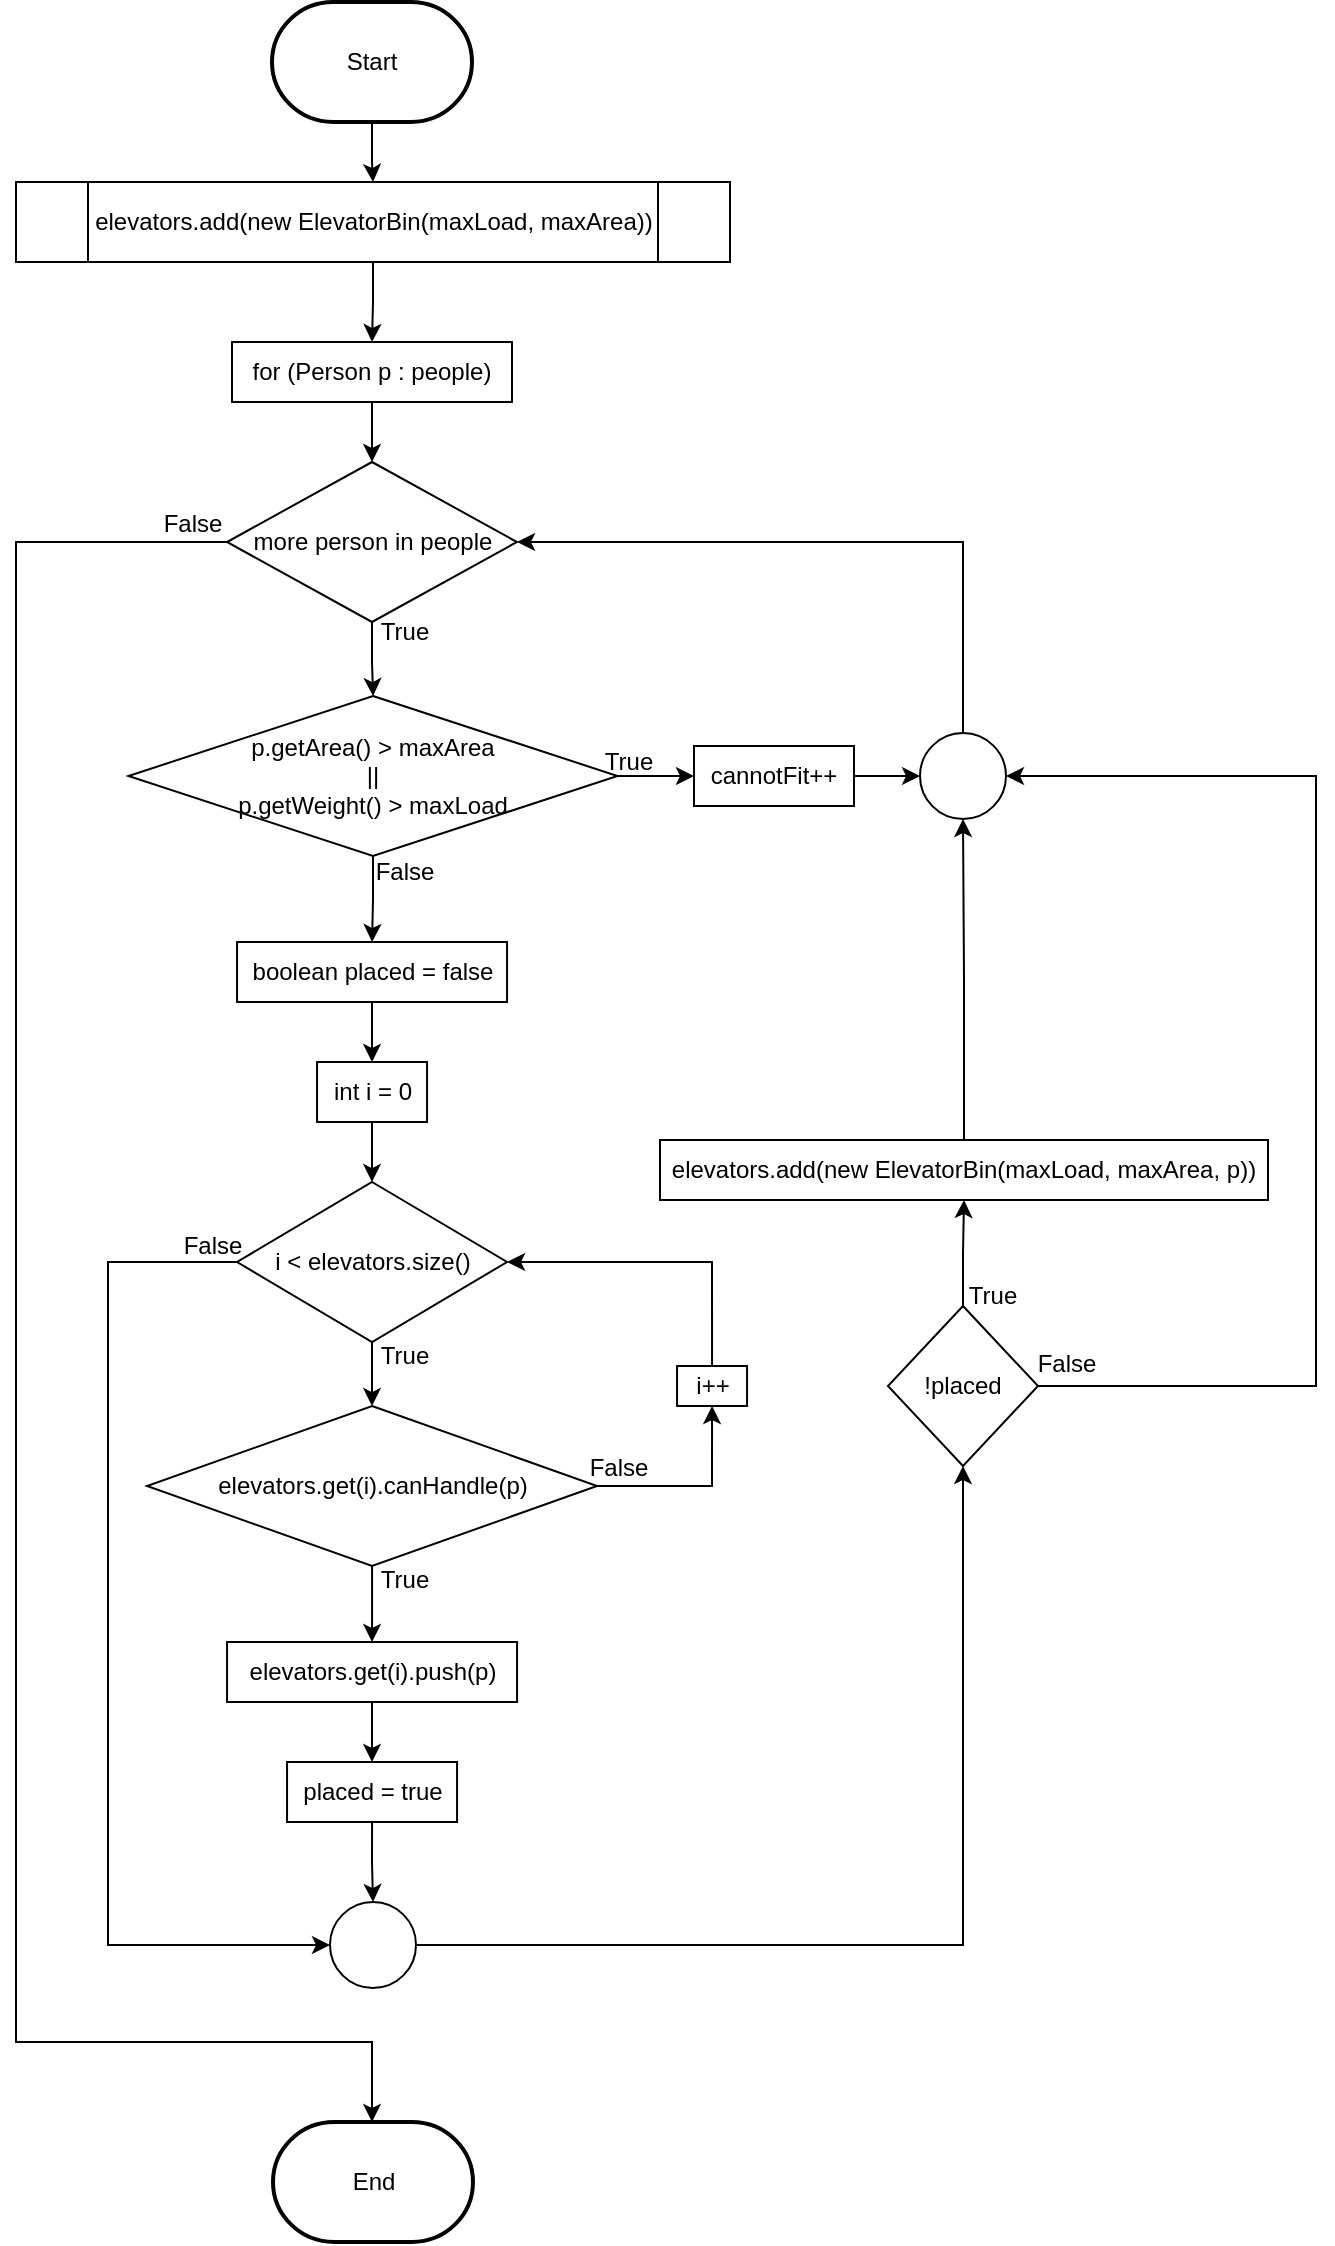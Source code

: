 <mxfile version="26.2.15" pages="5">
  <diagram name="firstFit()" id="0PNzWjhWky3Mleir9-Ln">
    <mxGraphModel dx="1426" dy="841" grid="1" gridSize="10" guides="1" tooltips="1" connect="1" arrows="1" fold="1" page="1" pageScale="1" pageWidth="850" pageHeight="1100" math="0" shadow="0" adaptiveColors="none">
      <root>
        <mxCell id="0" />
        <mxCell id="1" parent="0" />
        <mxCell id="lFHFMB9u981OYOzpcN3c-18" value="" style="edgeStyle=orthogonalEdgeStyle;rounded=0;orthogonalLoop=1;jettySize=auto;html=1;" parent="1" source="fqR4e8n-GJ-3sQjhisqI-1" target="lFHFMB9u981OYOzpcN3c-1" edge="1">
          <mxGeometry relative="1" as="geometry" />
        </mxCell>
        <mxCell id="fqR4e8n-GJ-3sQjhisqI-1" value="Start" style="strokeWidth=2;html=1;shape=mxgraph.flowchart.terminator;whiteSpace=wrap;" parent="1" vertex="1">
          <mxGeometry x="188" y="10" width="100" height="60" as="geometry" />
        </mxCell>
        <mxCell id="lFHFMB9u981OYOzpcN3c-21" value="" style="edgeStyle=orthogonalEdgeStyle;rounded=0;orthogonalLoop=1;jettySize=auto;html=1;" parent="1" source="lFHFMB9u981OYOzpcN3c-1" target="lFHFMB9u981OYOzpcN3c-3" edge="1">
          <mxGeometry relative="1" as="geometry" />
        </mxCell>
        <mxCell id="lFHFMB9u981OYOzpcN3c-1" value="elevators.add(new ElevatorBin(maxLoad, maxArea))" style="shape=process;whiteSpace=wrap;html=1;backgroundOutline=1;" parent="1" vertex="1">
          <mxGeometry x="60" y="100" width="357" height="40" as="geometry" />
        </mxCell>
        <mxCell id="lFHFMB9u981OYOzpcN3c-22" value="" style="edgeStyle=orthogonalEdgeStyle;rounded=0;orthogonalLoop=1;jettySize=auto;html=1;" parent="1" source="lFHFMB9u981OYOzpcN3c-3" target="lFHFMB9u981OYOzpcN3c-6" edge="1">
          <mxGeometry relative="1" as="geometry" />
        </mxCell>
        <mxCell id="lFHFMB9u981OYOzpcN3c-3" value="for (Person p : people)" style="rounded=0;whiteSpace=wrap;html=1;" parent="1" vertex="1">
          <mxGeometry x="168" y="180" width="140" height="30" as="geometry" />
        </mxCell>
        <mxCell id="lFHFMB9u981OYOzpcN3c-77" value="" style="edgeStyle=orthogonalEdgeStyle;rounded=0;orthogonalLoop=1;jettySize=auto;html=1;" parent="1" source="lFHFMB9u981OYOzpcN3c-6" target="lFHFMB9u981OYOzpcN3c-76" edge="1">
          <mxGeometry relative="1" as="geometry">
            <Array as="points">
              <mxPoint x="60" y="280" />
              <mxPoint x="60" y="1030" />
              <mxPoint x="238" y="1030" />
            </Array>
          </mxGeometry>
        </mxCell>
        <mxCell id="hRqsS2yAMwOT-GM4BTHR-2" value="" style="edgeStyle=orthogonalEdgeStyle;rounded=0;orthogonalLoop=1;jettySize=auto;html=1;" parent="1" source="lFHFMB9u981OYOzpcN3c-6" target="hRqsS2yAMwOT-GM4BTHR-1" edge="1">
          <mxGeometry relative="1" as="geometry" />
        </mxCell>
        <mxCell id="lFHFMB9u981OYOzpcN3c-6" value="more person in people" style="rhombus;whiteSpace=wrap;html=1;" parent="1" vertex="1">
          <mxGeometry x="165.5" y="240" width="145" height="80" as="geometry" />
        </mxCell>
        <mxCell id="lFHFMB9u981OYOzpcN3c-29" value="" style="edgeStyle=orthogonalEdgeStyle;rounded=0;orthogonalLoop=1;jettySize=auto;html=1;" parent="1" source="lFHFMB9u981OYOzpcN3c-7" target="lFHFMB9u981OYOzpcN3c-8" edge="1">
          <mxGeometry relative="1" as="geometry" />
        </mxCell>
        <mxCell id="lFHFMB9u981OYOzpcN3c-7" value="int i = 0" style="rounded=0;whiteSpace=wrap;html=1;" parent="1" vertex="1">
          <mxGeometry x="210.53" y="540" width="55" height="30" as="geometry" />
        </mxCell>
        <mxCell id="lFHFMB9u981OYOzpcN3c-40" value="" style="edgeStyle=orthogonalEdgeStyle;rounded=0;orthogonalLoop=1;jettySize=auto;html=1;" parent="1" source="lFHFMB9u981OYOzpcN3c-8" target="lFHFMB9u981OYOzpcN3c-9" edge="1">
          <mxGeometry relative="1" as="geometry" />
        </mxCell>
        <mxCell id="lFHFMB9u981OYOzpcN3c-62" style="edgeStyle=orthogonalEdgeStyle;rounded=0;orthogonalLoop=1;jettySize=auto;html=1;exitX=0;exitY=0.5;exitDx=0;exitDy=0;entryX=0;entryY=0.5;entryDx=0;entryDy=0;" parent="1" source="lFHFMB9u981OYOzpcN3c-8" target="lFHFMB9u981OYOzpcN3c-54" edge="1">
          <mxGeometry relative="1" as="geometry">
            <Array as="points">
              <mxPoint x="106" y="640" />
              <mxPoint x="106" y="982" />
            </Array>
          </mxGeometry>
        </mxCell>
        <mxCell id="lFHFMB9u981OYOzpcN3c-8" value="i &amp;lt; elevators.size()" style="rhombus;whiteSpace=wrap;html=1;" parent="1" vertex="1">
          <mxGeometry x="170.53" y="600" width="135" height="80" as="geometry" />
        </mxCell>
        <mxCell id="lFHFMB9u981OYOzpcN3c-43" style="edgeStyle=orthogonalEdgeStyle;rounded=0;orthogonalLoop=1;jettySize=auto;html=1;exitX=0.5;exitY=1;exitDx=0;exitDy=0;entryX=0.5;entryY=0;entryDx=0;entryDy=0;" parent="1" source="lFHFMB9u981OYOzpcN3c-9" target="lFHFMB9u981OYOzpcN3c-10" edge="1">
          <mxGeometry relative="1" as="geometry" />
        </mxCell>
        <mxCell id="lFHFMB9u981OYOzpcN3c-49" style="edgeStyle=orthogonalEdgeStyle;rounded=0;orthogonalLoop=1;jettySize=auto;html=1;exitX=1;exitY=0.5;exitDx=0;exitDy=0;entryX=0.5;entryY=1;entryDx=0;entryDy=0;" parent="1" source="lFHFMB9u981OYOzpcN3c-9" target="lFHFMB9u981OYOzpcN3c-14" edge="1">
          <mxGeometry relative="1" as="geometry" />
        </mxCell>
        <mxCell id="lFHFMB9u981OYOzpcN3c-9" value="elevators.get(i).canHandle(p)" style="rhombus;whiteSpace=wrap;html=1;" parent="1" vertex="1">
          <mxGeometry x="125.53" y="712" width="225" height="80" as="geometry" />
        </mxCell>
        <mxCell id="lFHFMB9u981OYOzpcN3c-34" value="" style="edgeStyle=orthogonalEdgeStyle;rounded=0;orthogonalLoop=1;jettySize=auto;html=1;" parent="1" source="lFHFMB9u981OYOzpcN3c-10" target="lFHFMB9u981OYOzpcN3c-12" edge="1">
          <mxGeometry relative="1" as="geometry" />
        </mxCell>
        <mxCell id="lFHFMB9u981OYOzpcN3c-10" value="elevators.get(i).push(p)" style="rounded=0;whiteSpace=wrap;html=1;" parent="1" vertex="1">
          <mxGeometry x="165.53" y="830" width="145" height="30" as="geometry" />
        </mxCell>
        <mxCell id="lFHFMB9u981OYOzpcN3c-79" style="edgeStyle=orthogonalEdgeStyle;rounded=0;orthogonalLoop=1;jettySize=auto;html=1;exitX=0.5;exitY=1;exitDx=0;exitDy=0;entryX=0.5;entryY=0;entryDx=0;entryDy=0;" parent="1" source="lFHFMB9u981OYOzpcN3c-12" target="lFHFMB9u981OYOzpcN3c-54" edge="1">
          <mxGeometry relative="1" as="geometry" />
        </mxCell>
        <mxCell id="lFHFMB9u981OYOzpcN3c-12" value="placed = true" style="rounded=0;whiteSpace=wrap;html=1;" parent="1" vertex="1">
          <mxGeometry x="195.53" y="890" width="85" height="30" as="geometry" />
        </mxCell>
        <mxCell id="lFHFMB9u981OYOzpcN3c-27" value="" style="edgeStyle=orthogonalEdgeStyle;rounded=0;orthogonalLoop=1;jettySize=auto;html=1;" parent="1" source="lFHFMB9u981OYOzpcN3c-13" target="lFHFMB9u981OYOzpcN3c-7" edge="1">
          <mxGeometry relative="1" as="geometry" />
        </mxCell>
        <mxCell id="lFHFMB9u981OYOzpcN3c-13" value="boolean placed = false" style="rounded=0;whiteSpace=wrap;html=1;" parent="1" vertex="1">
          <mxGeometry x="170.53" y="480" width="135" height="30" as="geometry" />
        </mxCell>
        <mxCell id="lFHFMB9u981OYOzpcN3c-50" style="edgeStyle=orthogonalEdgeStyle;rounded=0;orthogonalLoop=1;jettySize=auto;html=1;exitX=0.5;exitY=0;exitDx=0;exitDy=0;entryX=1;entryY=0.5;entryDx=0;entryDy=0;" parent="1" source="lFHFMB9u981OYOzpcN3c-14" target="lFHFMB9u981OYOzpcN3c-8" edge="1">
          <mxGeometry relative="1" as="geometry" />
        </mxCell>
        <mxCell id="lFHFMB9u981OYOzpcN3c-14" value="i++" style="rounded=0;whiteSpace=wrap;html=1;" parent="1" vertex="1">
          <mxGeometry x="390.53" y="692" width="35" height="20" as="geometry" />
        </mxCell>
        <mxCell id="f3C4lzWUvd0PLWlHQ1v0-2" value="" style="edgeStyle=orthogonalEdgeStyle;rounded=0;orthogonalLoop=1;jettySize=auto;html=1;" parent="1" source="lFHFMB9u981OYOzpcN3c-16" target="lFHFMB9u981OYOzpcN3c-17" edge="1">
          <mxGeometry relative="1" as="geometry" />
        </mxCell>
        <mxCell id="f3C4lzWUvd0PLWlHQ1v0-6" style="edgeStyle=orthogonalEdgeStyle;rounded=0;orthogonalLoop=1;jettySize=auto;html=1;exitX=1;exitY=0.5;exitDx=0;exitDy=0;entryX=1;entryY=0.5;entryDx=0;entryDy=0;" parent="1" source="lFHFMB9u981OYOzpcN3c-16" target="lFHFMB9u981OYOzpcN3c-65" edge="1">
          <mxGeometry relative="1" as="geometry">
            <Array as="points">
              <mxPoint x="710" y="702" />
              <mxPoint x="710" y="397" />
            </Array>
          </mxGeometry>
        </mxCell>
        <mxCell id="lFHFMB9u981OYOzpcN3c-16" value="!placed" style="rhombus;whiteSpace=wrap;html=1;" parent="1" vertex="1">
          <mxGeometry x="496" y="662" width="75" height="80" as="geometry" />
        </mxCell>
        <mxCell id="f3C4lzWUvd0PLWlHQ1v0-3" value="" style="edgeStyle=orthogonalEdgeStyle;rounded=0;orthogonalLoop=1;jettySize=auto;html=1;" parent="1" source="lFHFMB9u981OYOzpcN3c-17" target="lFHFMB9u981OYOzpcN3c-65" edge="1">
          <mxGeometry relative="1" as="geometry" />
        </mxCell>
        <mxCell id="lFHFMB9u981OYOzpcN3c-17" value="elevators.add(new ElevatorBin(maxLoad, maxArea, p))" style="rounded=0;whiteSpace=wrap;html=1;" parent="1" vertex="1">
          <mxGeometry x="382" y="579" width="304" height="30" as="geometry" />
        </mxCell>
        <mxCell id="lFHFMB9u981OYOzpcN3c-24" value="True" style="text;html=1;align=center;verticalAlign=middle;resizable=0;points=[];autosize=1;strokeColor=none;fillColor=none;" parent="1" vertex="1">
          <mxGeometry x="228.53" y="310" width="50" height="30" as="geometry" />
        </mxCell>
        <mxCell id="lFHFMB9u981OYOzpcN3c-31" value="True" style="text;html=1;align=center;verticalAlign=middle;resizable=0;points=[];autosize=1;strokeColor=none;fillColor=none;" parent="1" vertex="1">
          <mxGeometry x="228.53" y="672" width="50" height="30" as="geometry" />
        </mxCell>
        <mxCell id="lFHFMB9u981OYOzpcN3c-33" value="True" style="text;html=1;align=center;verticalAlign=middle;resizable=0;points=[];autosize=1;strokeColor=none;fillColor=none;" parent="1" vertex="1">
          <mxGeometry x="228.53" y="784" width="50" height="30" as="geometry" />
        </mxCell>
        <mxCell id="lFHFMB9u981OYOzpcN3c-51" value="False" style="text;html=1;align=center;verticalAlign=middle;resizable=0;points=[];autosize=1;strokeColor=none;fillColor=none;" parent="1" vertex="1">
          <mxGeometry x="335.53" y="728" width="50" height="30" as="geometry" />
        </mxCell>
        <mxCell id="lFHFMB9u981OYOzpcN3c-53" value="False" style="text;html=1;align=center;verticalAlign=middle;resizable=0;points=[];autosize=1;strokeColor=none;fillColor=none;" parent="1" vertex="1">
          <mxGeometry x="132.53" y="617" width="50" height="30" as="geometry" />
        </mxCell>
        <mxCell id="f3C4lzWUvd0PLWlHQ1v0-1" style="edgeStyle=orthogonalEdgeStyle;rounded=0;orthogonalLoop=1;jettySize=auto;html=1;exitX=1;exitY=0.5;exitDx=0;exitDy=0;entryX=0.5;entryY=1;entryDx=0;entryDy=0;" parent="1" source="lFHFMB9u981OYOzpcN3c-54" target="lFHFMB9u981OYOzpcN3c-16" edge="1">
          <mxGeometry relative="1" as="geometry" />
        </mxCell>
        <mxCell id="lFHFMB9u981OYOzpcN3c-54" value="" style="ellipse;whiteSpace=wrap;html=1;aspect=fixed;" parent="1" vertex="1">
          <mxGeometry x="217" y="960" width="43" height="43" as="geometry" />
        </mxCell>
        <mxCell id="lFHFMB9u981OYOzpcN3c-57" value="False" style="text;html=1;align=center;verticalAlign=middle;resizable=0;points=[];autosize=1;strokeColor=none;fillColor=none;" parent="1" vertex="1">
          <mxGeometry x="123" y="256" width="50" height="30" as="geometry" />
        </mxCell>
        <mxCell id="f3C4lzWUvd0PLWlHQ1v0-5" style="edgeStyle=orthogonalEdgeStyle;rounded=0;orthogonalLoop=1;jettySize=auto;html=1;exitX=0.5;exitY=0;exitDx=0;exitDy=0;entryX=1;entryY=0.5;entryDx=0;entryDy=0;" parent="1" source="lFHFMB9u981OYOzpcN3c-65" target="lFHFMB9u981OYOzpcN3c-6" edge="1">
          <mxGeometry relative="1" as="geometry" />
        </mxCell>
        <mxCell id="lFHFMB9u981OYOzpcN3c-65" value="" style="ellipse;whiteSpace=wrap;html=1;aspect=fixed;" parent="1" vertex="1">
          <mxGeometry x="512" y="375.5" width="43" height="43" as="geometry" />
        </mxCell>
        <mxCell id="lFHFMB9u981OYOzpcN3c-76" value="End" style="strokeWidth=2;html=1;shape=mxgraph.flowchart.terminator;whiteSpace=wrap;" parent="1" vertex="1">
          <mxGeometry x="188.5" y="1070" width="100" height="60" as="geometry" />
        </mxCell>
        <mxCell id="f3C4lzWUvd0PLWlHQ1v0-7" value="False" style="text;html=1;align=center;verticalAlign=middle;resizable=0;points=[];autosize=1;strokeColor=none;fillColor=none;" parent="1" vertex="1">
          <mxGeometry x="560" y="676" width="50" height="30" as="geometry" />
        </mxCell>
        <mxCell id="f3C4lzWUvd0PLWlHQ1v0-8" value="True" style="text;html=1;align=center;verticalAlign=middle;resizable=0;points=[];autosize=1;strokeColor=none;fillColor=none;" parent="1" vertex="1">
          <mxGeometry x="523" y="642" width="50" height="30" as="geometry" />
        </mxCell>
        <mxCell id="hRqsS2yAMwOT-GM4BTHR-3" style="edgeStyle=orthogonalEdgeStyle;rounded=0;orthogonalLoop=1;jettySize=auto;html=1;exitX=0.5;exitY=1;exitDx=0;exitDy=0;entryX=0.5;entryY=0;entryDx=0;entryDy=0;" parent="1" source="hRqsS2yAMwOT-GM4BTHR-1" target="lFHFMB9u981OYOzpcN3c-13" edge="1">
          <mxGeometry relative="1" as="geometry" />
        </mxCell>
        <mxCell id="hRqsS2yAMwOT-GM4BTHR-6" value="" style="edgeStyle=orthogonalEdgeStyle;rounded=0;orthogonalLoop=1;jettySize=auto;html=1;" parent="1" source="hRqsS2yAMwOT-GM4BTHR-1" target="hRqsS2yAMwOT-GM4BTHR-5" edge="1">
          <mxGeometry relative="1" as="geometry" />
        </mxCell>
        <mxCell id="hRqsS2yAMwOT-GM4BTHR-1" value="p.getArea() &amp;gt; maxArea&lt;br&gt;||&lt;div&gt;p.getWeight() &amp;gt; maxLoad&lt;/div&gt;" style="rhombus;whiteSpace=wrap;html=1;" parent="1" vertex="1">
          <mxGeometry x="116.25" y="357" width="244.5" height="80" as="geometry" />
        </mxCell>
        <mxCell id="hRqsS2yAMwOT-GM4BTHR-4" value="False" style="text;html=1;align=center;verticalAlign=middle;resizable=0;points=[];autosize=1;strokeColor=none;fillColor=none;" parent="1" vertex="1">
          <mxGeometry x="228.53" y="430" width="50" height="30" as="geometry" />
        </mxCell>
        <mxCell id="hRqsS2yAMwOT-GM4BTHR-8" value="" style="edgeStyle=orthogonalEdgeStyle;rounded=0;orthogonalLoop=1;jettySize=auto;html=1;" parent="1" source="hRqsS2yAMwOT-GM4BTHR-5" target="lFHFMB9u981OYOzpcN3c-65" edge="1">
          <mxGeometry relative="1" as="geometry" />
        </mxCell>
        <mxCell id="hRqsS2yAMwOT-GM4BTHR-5" value="cannotFit++" style="rounded=0;whiteSpace=wrap;html=1;" parent="1" vertex="1">
          <mxGeometry x="399" y="382" width="80" height="30" as="geometry" />
        </mxCell>
        <mxCell id="hRqsS2yAMwOT-GM4BTHR-7" value="True" style="text;html=1;align=center;verticalAlign=middle;resizable=0;points=[];autosize=1;strokeColor=none;fillColor=none;" parent="1" vertex="1">
          <mxGeometry x="340.53" y="375" width="50" height="30" as="geometry" />
        </mxCell>
      </root>
    </mxGraphModel>
  </diagram>
  <diagram id="tSkbd5ToMpGi-QJPzth7" name="bestFit()">
    <mxGraphModel dx="1426" dy="841" grid="1" gridSize="10" guides="1" tooltips="1" connect="1" arrows="1" fold="1" page="1" pageScale="1" pageWidth="850" pageHeight="1100" math="0" shadow="0" adaptiveColors="none">
      <root>
        <mxCell id="0" />
        <mxCell id="1" parent="0" />
        <mxCell id="4LT46pIbD9t8UeMN8OH--1" value="" style="edgeStyle=orthogonalEdgeStyle;rounded=0;orthogonalLoop=1;jettySize=auto;html=1;" parent="1" source="4LT46pIbD9t8UeMN8OH--2" target="4LT46pIbD9t8UeMN8OH--4" edge="1">
          <mxGeometry relative="1" as="geometry" />
        </mxCell>
        <mxCell id="4LT46pIbD9t8UeMN8OH--2" value="Start" style="strokeWidth=2;html=1;shape=mxgraph.flowchart.terminator;whiteSpace=wrap;" parent="1" vertex="1">
          <mxGeometry x="195.25" y="10" width="100" height="60" as="geometry" />
        </mxCell>
        <mxCell id="4LT46pIbD9t8UeMN8OH--3" value="" style="edgeStyle=orthogonalEdgeStyle;rounded=0;orthogonalLoop=1;jettySize=auto;html=1;" parent="1" source="4LT46pIbD9t8UeMN8OH--4" target="4LT46pIbD9t8UeMN8OH--6" edge="1">
          <mxGeometry relative="1" as="geometry" />
        </mxCell>
        <mxCell id="4LT46pIbD9t8UeMN8OH--4" value="elevators.add(new ElevatorBin(maxLoad, maxArea))" style="shape=process;whiteSpace=wrap;html=1;backgroundOutline=1;" parent="1" vertex="1">
          <mxGeometry x="65.25" y="100" width="359.75" height="40" as="geometry" />
        </mxCell>
        <mxCell id="4LT46pIbD9t8UeMN8OH--5" value="" style="edgeStyle=orthogonalEdgeStyle;rounded=0;orthogonalLoop=1;jettySize=auto;html=1;" parent="1" source="4LT46pIbD9t8UeMN8OH--6" target="4LT46pIbD9t8UeMN8OH--9" edge="1">
          <mxGeometry relative="1" as="geometry" />
        </mxCell>
        <mxCell id="4LT46pIbD9t8UeMN8OH--6" value="for (Person p : people)" style="rounded=0;whiteSpace=wrap;html=1;" parent="1" vertex="1">
          <mxGeometry x="175.25" y="180" width="140" height="30" as="geometry" />
        </mxCell>
        <mxCell id="4LT46pIbD9t8UeMN8OH--7" value="" style="edgeStyle=orthogonalEdgeStyle;rounded=0;orthogonalLoop=1;jettySize=auto;html=1;" parent="1" source="4LT46pIbD9t8UeMN8OH--9" target="4LT46pIbD9t8UeMN8OH--43" edge="1">
          <mxGeometry relative="1" as="geometry">
            <Array as="points">
              <mxPoint x="40" y="280" />
              <mxPoint x="40" y="1070" />
              <mxPoint x="245" y="1070" />
            </Array>
          </mxGeometry>
        </mxCell>
        <mxCell id="nZoPK56zUeW46w3w1JEq-9" value="" style="edgeStyle=orthogonalEdgeStyle;rounded=0;orthogonalLoop=1;jettySize=auto;html=1;" parent="1" source="4LT46pIbD9t8UeMN8OH--9" target="nZoPK56zUeW46w3w1JEq-5" edge="1">
          <mxGeometry relative="1" as="geometry" />
        </mxCell>
        <mxCell id="4LT46pIbD9t8UeMN8OH--9" value="more person in people" style="rhombus;whiteSpace=wrap;html=1;" parent="1" vertex="1">
          <mxGeometry x="172.75" y="240" width="145" height="80" as="geometry" />
        </mxCell>
        <mxCell id="4LT46pIbD9t8UeMN8OH--10" value="" style="edgeStyle=orthogonalEdgeStyle;rounded=0;orthogonalLoop=1;jettySize=auto;html=1;" parent="1" source="4LT46pIbD9t8UeMN8OH--11" target="4LT46pIbD9t8UeMN8OH--14" edge="1">
          <mxGeometry relative="1" as="geometry" />
        </mxCell>
        <mxCell id="4LT46pIbD9t8UeMN8OH--11" value="int i = 0" style="rounded=0;whiteSpace=wrap;html=1;" parent="1" vertex="1">
          <mxGeometry x="217.78" y="539" width="55" height="30" as="geometry" />
        </mxCell>
        <mxCell id="4LT46pIbD9t8UeMN8OH--12" value="" style="edgeStyle=orthogonalEdgeStyle;rounded=0;orthogonalLoop=1;jettySize=auto;html=1;" parent="1" source="4LT46pIbD9t8UeMN8OH--14" target="4LT46pIbD9t8UeMN8OH--17" edge="1">
          <mxGeometry relative="1" as="geometry" />
        </mxCell>
        <mxCell id="4LT46pIbD9t8UeMN8OH--53" style="edgeStyle=orthogonalEdgeStyle;rounded=0;orthogonalLoop=1;jettySize=auto;html=1;exitX=0;exitY=0.5;exitDx=0;exitDy=0;" parent="1" source="4LT46pIbD9t8UeMN8OH--14" target="4LT46pIbD9t8UeMN8OH--51" edge="1">
          <mxGeometry relative="1" as="geometry" />
        </mxCell>
        <mxCell id="4LT46pIbD9t8UeMN8OH--14" value="i &amp;lt; elevators.size()" style="rhombus;whiteSpace=wrap;html=1;" parent="1" vertex="1">
          <mxGeometry x="177.78" y="599" width="135" height="80" as="geometry" />
        </mxCell>
        <mxCell id="4LT46pIbD9t8UeMN8OH--49" style="edgeStyle=orthogonalEdgeStyle;rounded=0;orthogonalLoop=1;jettySize=auto;html=1;exitX=1;exitY=0.5;exitDx=0;exitDy=0;" parent="1" source="4LT46pIbD9t8UeMN8OH--17" target="4LT46pIbD9t8UeMN8OH--46" edge="1">
          <mxGeometry relative="1" as="geometry" />
        </mxCell>
        <mxCell id="y-N29K5qnqcZiPUjzN1v-1" style="edgeStyle=orthogonalEdgeStyle;rounded=0;orthogonalLoop=1;jettySize=auto;html=1;exitX=0.5;exitY=1;exitDx=0;exitDy=0;entryX=0;entryY=0.5;entryDx=0;entryDy=0;" parent="1" source="4LT46pIbD9t8UeMN8OH--17" target="OR9JhkQvsb9v746hLORU-5" edge="1">
          <mxGeometry relative="1" as="geometry" />
        </mxCell>
        <mxCell id="4LT46pIbD9t8UeMN8OH--17" value="elevators.get(i).canHandle(p)" style="rhombus;whiteSpace=wrap;html=1;" parent="1" vertex="1">
          <mxGeometry x="132.78" y="711" width="225" height="80" as="geometry" />
        </mxCell>
        <mxCell id="4LT46pIbD9t8UeMN8OH--22" value="" style="edgeStyle=orthogonalEdgeStyle;rounded=0;orthogonalLoop=1;jettySize=auto;html=1;" parent="1" source="4LT46pIbD9t8UeMN8OH--23" target="4LT46pIbD9t8UeMN8OH--11" edge="1">
          <mxGeometry relative="1" as="geometry" />
        </mxCell>
        <mxCell id="4LT46pIbD9t8UeMN8OH--23" value="int min = -1" style="rounded=0;whiteSpace=wrap;html=1;" parent="1" vertex="1">
          <mxGeometry x="210" y="479" width="70.25" height="30" as="geometry" />
        </mxCell>
        <mxCell id="4LT46pIbD9t8UeMN8OH--24" style="edgeStyle=orthogonalEdgeStyle;rounded=0;orthogonalLoop=1;jettySize=auto;html=1;exitX=0.5;exitY=0;exitDx=0;exitDy=0;entryX=1;entryY=0.5;entryDx=0;entryDy=0;" parent="1" source="4LT46pIbD9t8UeMN8OH--25" target="4LT46pIbD9t8UeMN8OH--14" edge="1">
          <mxGeometry relative="1" as="geometry" />
        </mxCell>
        <mxCell id="4LT46pIbD9t8UeMN8OH--25" value="i++" style="rounded=0;whiteSpace=wrap;html=1;" parent="1" vertex="1">
          <mxGeometry x="473" y="675" width="35" height="20" as="geometry" />
        </mxCell>
        <mxCell id="4LT46pIbD9t8UeMN8OH--31" value="True" style="text;html=1;align=center;verticalAlign=middle;resizable=0;points=[];autosize=1;strokeColor=none;fillColor=none;" parent="1" vertex="1">
          <mxGeometry x="235.78" y="310" width="50" height="30" as="geometry" />
        </mxCell>
        <mxCell id="4LT46pIbD9t8UeMN8OH--32" value="True" style="text;html=1;align=center;verticalAlign=middle;resizable=0;points=[];autosize=1;strokeColor=none;fillColor=none;" parent="1" vertex="1">
          <mxGeometry x="235.78" y="671" width="50" height="30" as="geometry" />
        </mxCell>
        <mxCell id="4LT46pIbD9t8UeMN8OH--33" value="True" style="text;html=1;align=center;verticalAlign=middle;resizable=0;points=[];autosize=1;strokeColor=none;fillColor=none;" parent="1" vertex="1">
          <mxGeometry x="235.78" y="783" width="50" height="30" as="geometry" />
        </mxCell>
        <mxCell id="4LT46pIbD9t8UeMN8OH--34" value="False" style="text;html=1;align=center;verticalAlign=middle;resizable=0;points=[];autosize=1;strokeColor=none;fillColor=none;" parent="1" vertex="1">
          <mxGeometry x="339.25" y="725" width="50" height="30" as="geometry" />
        </mxCell>
        <mxCell id="4LT46pIbD9t8UeMN8OH--35" value="False" style="text;html=1;align=center;verticalAlign=middle;resizable=0;points=[];autosize=1;strokeColor=none;fillColor=none;" parent="1" vertex="1">
          <mxGeometry x="140.25" y="616" width="50" height="30" as="geometry" />
        </mxCell>
        <mxCell id="4LT46pIbD9t8UeMN8OH--38" value="False" style="text;html=1;align=center;verticalAlign=middle;resizable=0;points=[];autosize=1;strokeColor=none;fillColor=none;" parent="1" vertex="1">
          <mxGeometry x="130.25" y="256" width="50" height="30" as="geometry" />
        </mxCell>
        <mxCell id="4LT46pIbD9t8UeMN8OH--43" value="End" style="strokeWidth=2;html=1;shape=mxgraph.flowchart.terminator;whiteSpace=wrap;" parent="1" vertex="1">
          <mxGeometry x="195.13" y="1110" width="100" height="60" as="geometry" />
        </mxCell>
        <mxCell id="4LT46pIbD9t8UeMN8OH--50" style="edgeStyle=orthogonalEdgeStyle;rounded=0;orthogonalLoop=1;jettySize=auto;html=1;exitX=0.5;exitY=0;exitDx=0;exitDy=0;entryX=0.5;entryY=1;entryDx=0;entryDy=0;" parent="1" source="4LT46pIbD9t8UeMN8OH--46" target="4LT46pIbD9t8UeMN8OH--25" edge="1">
          <mxGeometry relative="1" as="geometry" />
        </mxCell>
        <mxCell id="4LT46pIbD9t8UeMN8OH--46" value="" style="ellipse;whiteSpace=wrap;html=1;aspect=fixed;" parent="1" vertex="1">
          <mxGeometry x="469" y="729.5" width="43" height="43" as="geometry" />
        </mxCell>
        <mxCell id="cRKf2g8IwF5GlCRXtED2-12" value="" style="edgeStyle=orthogonalEdgeStyle;rounded=0;orthogonalLoop=1;jettySize=auto;html=1;" parent="1" source="4LT46pIbD9t8UeMN8OH--51" target="4LT46pIbD9t8UeMN8OH--57" edge="1">
          <mxGeometry relative="1" as="geometry" />
        </mxCell>
        <mxCell id="y-N29K5qnqcZiPUjzN1v-5" style="edgeStyle=orthogonalEdgeStyle;rounded=0;orthogonalLoop=1;jettySize=auto;html=1;exitX=0.5;exitY=1;exitDx=0;exitDy=0;entryX=0;entryY=0.5;entryDx=0;entryDy=0;" parent="1" source="4LT46pIbD9t8UeMN8OH--51" target="y-N29K5qnqcZiPUjzN1v-3" edge="1">
          <mxGeometry relative="1" as="geometry" />
        </mxCell>
        <mxCell id="4LT46pIbD9t8UeMN8OH--51" value="min == -1" style="rhombus;whiteSpace=wrap;html=1;" parent="1" vertex="1">
          <mxGeometry x="67.5" y="922" width="72.75" height="80" as="geometry" />
        </mxCell>
        <mxCell id="cRKf2g8IwF5GlCRXtED2-15" value="" style="edgeStyle=orthogonalEdgeStyle;rounded=0;orthogonalLoop=1;jettySize=auto;html=1;" parent="1" target="cRKf2g8IwF5GlCRXtED2-14" edge="1">
          <mxGeometry relative="1" as="geometry">
            <mxPoint x="500" y="963" as="sourcePoint" />
          </mxGeometry>
        </mxCell>
        <mxCell id="4LT46pIbD9t8UeMN8OH--57" value="elevators.add(new ElevatorBin(maxLoad, maxArea, p))" style="rounded=0;whiteSpace=wrap;html=1;" parent="1" vertex="1">
          <mxGeometry x="210.11" y="947" width="301.89" height="30" as="geometry" />
        </mxCell>
        <mxCell id="4LT46pIbD9t8UeMN8OH--59" value="True" style="text;html=1;align=center;verticalAlign=middle;resizable=0;points=[];autosize=1;strokeColor=none;fillColor=none;" parent="1" vertex="1">
          <mxGeometry x="125.25" y="938" width="50" height="30" as="geometry" />
        </mxCell>
        <mxCell id="cRKf2g8IwF5GlCRXtED2-2" value="False" style="text;html=1;align=center;verticalAlign=middle;resizable=0;points=[];autosize=1;strokeColor=none;fillColor=none;" parent="1" vertex="1">
          <mxGeometry x="100" y="990" width="50" height="30" as="geometry" />
        </mxCell>
        <mxCell id="OR9JhkQvsb9v746hLORU-15" value="" style="edgeStyle=orthogonalEdgeStyle;rounded=0;orthogonalLoop=1;jettySize=auto;html=1;" parent="1" source="cRKf2g8IwF5GlCRXtED2-4" target="cRKf2g8IwF5GlCRXtED2-5" edge="1">
          <mxGeometry relative="1" as="geometry" />
        </mxCell>
        <mxCell id="NGi2-kWtuKi3hg01zT-1-3" style="edgeStyle=orthogonalEdgeStyle;rounded=0;orthogonalLoop=1;jettySize=auto;html=1;exitX=0;exitY=0.5;exitDx=0;exitDy=0;entryX=0;entryY=0.5;entryDx=0;entryDy=0;" parent="1" source="cRKf2g8IwF5GlCRXtED2-4" target="OR9JhkQvsb9v746hLORU-20" edge="1">
          <mxGeometry relative="1" as="geometry">
            <Array as="points">
              <mxPoint x="601" y="165" />
              <mxPoint x="601" y="477" />
            </Array>
          </mxGeometry>
        </mxCell>
        <mxCell id="cRKf2g8IwF5GlCRXtED2-4" value="min == -1" style="rhombus;whiteSpace=wrap;html=1;" parent="1" vertex="1">
          <mxGeometry x="709.01" y="124" width="135" height="80" as="geometry" />
        </mxCell>
        <mxCell id="y-N29K5qnqcZiPUjzN1v-9" style="edgeStyle=orthogonalEdgeStyle;rounded=0;orthogonalLoop=1;jettySize=auto;html=1;exitX=0.5;exitY=1;exitDx=0;exitDy=0;" parent="1" source="cRKf2g8IwF5GlCRXtED2-5" target="OR9JhkQvsb9v746hLORU-20" edge="1">
          <mxGeometry relative="1" as="geometry" />
        </mxCell>
        <mxCell id="y-N29K5qnqcZiPUjzN1v-10" style="edgeStyle=orthogonalEdgeStyle;rounded=0;orthogonalLoop=1;jettySize=auto;html=1;exitX=1;exitY=0.5;exitDx=0;exitDy=0;entryX=1;entryY=0.5;entryDx=0;entryDy=0;" parent="1" source="cRKf2g8IwF5GlCRXtED2-5" target="OR9JhkQvsb9v746hLORU-26" edge="1">
          <mxGeometry relative="1" as="geometry" />
        </mxCell>
        <mxCell id="cRKf2g8IwF5GlCRXtED2-5" value="elevators.get(available.get(i))&lt;div&gt;.getCurrentArea()&lt;br&gt;&amp;gt;&lt;div&gt;elevators.get(available.get(min))&lt;/div&gt;&lt;div&gt;.getCurrenArea()&lt;/div&gt;&lt;/div&gt;" style="rhombus;whiteSpace=wrap;html=1;" parent="1" vertex="1">
          <mxGeometry x="631" y="232" width="292.51" height="130.25" as="geometry" />
        </mxCell>
        <mxCell id="cRKf2g8IwF5GlCRXtED2-16" style="edgeStyle=orthogonalEdgeStyle;rounded=0;orthogonalLoop=1;jettySize=auto;html=1;exitX=0.5;exitY=0;exitDx=0;exitDy=0;entryX=1;entryY=0.5;entryDx=0;entryDy=0;" parent="1" source="yhitCjDyyJZF-yjV0kSY-1" target="4LT46pIbD9t8UeMN8OH--9" edge="1">
          <mxGeometry relative="1" as="geometry" />
        </mxCell>
        <mxCell id="yhitCjDyyJZF-yjV0kSY-3" style="edgeStyle=orthogonalEdgeStyle;rounded=0;orthogonalLoop=1;jettySize=auto;html=1;exitX=0.5;exitY=0;exitDx=0;exitDy=0;entryX=0.5;entryY=1;entryDx=0;entryDy=0;" parent="1" source="cRKf2g8IwF5GlCRXtED2-14" target="yhitCjDyyJZF-yjV0kSY-1" edge="1">
          <mxGeometry relative="1" as="geometry" />
        </mxCell>
        <mxCell id="cRKf2g8IwF5GlCRXtED2-14" value="" style="ellipse;whiteSpace=wrap;html=1;aspect=fixed;" parent="1" vertex="1">
          <mxGeometry x="541" y="941.5" width="43" height="43" as="geometry" />
        </mxCell>
        <mxCell id="OR9JhkQvsb9v746hLORU-5" value="1" style="ellipse;whiteSpace=wrap;html=1;aspect=fixed;" parent="1" vertex="1">
          <mxGeometry x="277.82" y="830" width="80" height="80" as="geometry" />
        </mxCell>
        <mxCell id="y-N29K5qnqcZiPUjzN1v-2" style="edgeStyle=orthogonalEdgeStyle;rounded=0;orthogonalLoop=1;jettySize=auto;html=1;exitX=1;exitY=0.5;exitDx=0;exitDy=0;entryX=0.5;entryY=1;entryDx=0;entryDy=0;" parent="1" source="OR9JhkQvsb9v746hLORU-7" target="4LT46pIbD9t8UeMN8OH--46" edge="1">
          <mxGeometry relative="1" as="geometry" />
        </mxCell>
        <mxCell id="OR9JhkQvsb9v746hLORU-7" value="2" style="ellipse;whiteSpace=wrap;html=1;aspect=fixed;" parent="1" vertex="1">
          <mxGeometry x="382.29" y="830" width="80" height="80" as="geometry" />
        </mxCell>
        <mxCell id="y-N29K5qnqcZiPUjzN1v-8" style="edgeStyle=orthogonalEdgeStyle;rounded=0;orthogonalLoop=1;jettySize=auto;html=1;exitX=0.5;exitY=1;exitDx=0;exitDy=0;entryX=0.5;entryY=0;entryDx=0;entryDy=0;" parent="1" source="OR9JhkQvsb9v746hLORU-10" target="cRKf2g8IwF5GlCRXtED2-4" edge="1">
          <mxGeometry relative="1" as="geometry" />
        </mxCell>
        <mxCell id="OR9JhkQvsb9v746hLORU-10" value="1" style="ellipse;whiteSpace=wrap;html=1;aspect=fixed;" parent="1" vertex="1">
          <mxGeometry x="736.51" y="11" width="80" height="80" as="geometry" />
        </mxCell>
        <mxCell id="OR9JhkQvsb9v746hLORU-27" value="" style="edgeStyle=orthogonalEdgeStyle;rounded=0;orthogonalLoop=1;jettySize=auto;html=1;" parent="1" source="OR9JhkQvsb9v746hLORU-20" target="OR9JhkQvsb9v746hLORU-26" edge="1">
          <mxGeometry relative="1" as="geometry" />
        </mxCell>
        <mxCell id="OR9JhkQvsb9v746hLORU-20" value="min = i" style="rounded=0;whiteSpace=wrap;html=1;" parent="1" vertex="1">
          <mxGeometry x="744" y="461" width="65.5" height="30" as="geometry" />
        </mxCell>
        <mxCell id="OR9JhkQvsb9v746hLORU-22" value="True" style="text;html=1;align=center;verticalAlign=middle;resizable=0;points=[];autosize=1;strokeColor=none;fillColor=none;" parent="1" vertex="1">
          <mxGeometry x="766.51" y="353" width="50" height="30" as="geometry" />
        </mxCell>
        <mxCell id="OR9JhkQvsb9v746hLORU-23" value="False" style="text;html=1;align=center;verticalAlign=middle;resizable=0;points=[];autosize=1;strokeColor=none;fillColor=none;" parent="1" vertex="1">
          <mxGeometry x="900" y="270" width="50" height="30" as="geometry" />
        </mxCell>
        <mxCell id="OR9JhkQvsb9v746hLORU-26" value="2" style="ellipse;whiteSpace=wrap;html=1;aspect=fixed;" parent="1" vertex="1">
          <mxGeometry x="736.51" y="518" width="80" height="80" as="geometry" />
        </mxCell>
        <mxCell id="NGi2-kWtuKi3hg01zT-1-1" value="False" style="text;html=1;align=center;verticalAlign=middle;resizable=0;points=[];autosize=1;strokeColor=none;fillColor=none;" parent="1" vertex="1">
          <mxGeometry x="768" y="194" width="50" height="30" as="geometry" />
        </mxCell>
        <mxCell id="NGi2-kWtuKi3hg01zT-1-2" value="True" style="text;html=1;align=center;verticalAlign=middle;resizable=0;points=[];autosize=1;strokeColor=none;fillColor=none;" parent="1" vertex="1">
          <mxGeometry x="665.51" y="139" width="50" height="30" as="geometry" />
        </mxCell>
        <mxCell id="nZoPK56zUeW46w3w1JEq-10" value="" style="edgeStyle=orthogonalEdgeStyle;rounded=0;orthogonalLoop=1;jettySize=auto;html=1;" parent="1" source="nZoPK56zUeW46w3w1JEq-5" target="nZoPK56zUeW46w3w1JEq-7" edge="1">
          <mxGeometry relative="1" as="geometry" />
        </mxCell>
        <mxCell id="nZoPK56zUeW46w3w1JEq-11" value="" style="edgeStyle=orthogonalEdgeStyle;rounded=0;orthogonalLoop=1;jettySize=auto;html=1;" parent="1" source="nZoPK56zUeW46w3w1JEq-5" target="4LT46pIbD9t8UeMN8OH--23" edge="1">
          <mxGeometry relative="1" as="geometry" />
        </mxCell>
        <mxCell id="nZoPK56zUeW46w3w1JEq-5" value="p.getArea() &amp;gt; maxArea&lt;br&gt;||&lt;div&gt;p.getWeight() &amp;gt; maxLoad&lt;/div&gt;" style="rhombus;whiteSpace=wrap;html=1;" parent="1" vertex="1">
          <mxGeometry x="123.25" y="358" width="244.5" height="80" as="geometry" />
        </mxCell>
        <mxCell id="nZoPK56zUeW46w3w1JEq-6" value="False" style="text;html=1;align=center;verticalAlign=middle;resizable=0;points=[];autosize=1;strokeColor=none;fillColor=none;" parent="1" vertex="1">
          <mxGeometry x="235.78" y="429" width="50" height="30" as="geometry" />
        </mxCell>
        <mxCell id="yhitCjDyyJZF-yjV0kSY-4" value="" style="edgeStyle=orthogonalEdgeStyle;rounded=0;orthogonalLoop=1;jettySize=auto;html=1;" parent="1" source="nZoPK56zUeW46w3w1JEq-7" target="yhitCjDyyJZF-yjV0kSY-1" edge="1">
          <mxGeometry relative="1" as="geometry" />
        </mxCell>
        <mxCell id="nZoPK56zUeW46w3w1JEq-7" value="cannotFit++" style="rounded=0;whiteSpace=wrap;html=1;" parent="1" vertex="1">
          <mxGeometry x="406" y="383" width="80" height="30" as="geometry" />
        </mxCell>
        <mxCell id="nZoPK56zUeW46w3w1JEq-8" value="True" style="text;html=1;align=center;verticalAlign=middle;resizable=0;points=[];autosize=1;strokeColor=none;fillColor=none;" parent="1" vertex="1">
          <mxGeometry x="349.78" y="371.5" width="50" height="30" as="geometry" />
        </mxCell>
        <mxCell id="yhitCjDyyJZF-yjV0kSY-1" value="" style="ellipse;whiteSpace=wrap;html=1;aspect=fixed;" parent="1" vertex="1">
          <mxGeometry x="541" y="377.5" width="43" height="43" as="geometry" />
        </mxCell>
        <mxCell id="y-N29K5qnqcZiPUjzN1v-4" style="edgeStyle=orthogonalEdgeStyle;rounded=0;orthogonalLoop=1;jettySize=auto;html=1;exitX=1;exitY=0.5;exitDx=0;exitDy=0;entryX=0.5;entryY=1;entryDx=0;entryDy=0;" parent="1" source="y-N29K5qnqcZiPUjzN1v-3" target="cRKf2g8IwF5GlCRXtED2-14" edge="1">
          <mxGeometry relative="1" as="geometry" />
        </mxCell>
        <mxCell id="y-N29K5qnqcZiPUjzN1v-3" value="elevators.get(min).push(p)" style="rounded=0;whiteSpace=wrap;html=1;" parent="1" vertex="1">
          <mxGeometry x="277.82" y="1007" width="152" height="30" as="geometry" />
        </mxCell>
      </root>
    </mxGraphModel>
  </diagram>
  <diagram id="_soqm9tjVvckmdvTWCjQ" name="nextFit()">
    <mxGraphModel dx="2276" dy="841" grid="1" gridSize="10" guides="1" tooltips="1" connect="1" arrows="1" fold="1" page="1" pageScale="1" pageWidth="850" pageHeight="1100" math="0" shadow="0" adaptiveColors="none">
      <root>
        <mxCell id="0" />
        <mxCell id="1" parent="0" />
        <mxCell id="-A5OCc5ov_3OjJdydzvC-1" value="" style="edgeStyle=orthogonalEdgeStyle;rounded=0;orthogonalLoop=1;jettySize=auto;html=1;" parent="1" source="-A5OCc5ov_3OjJdydzvC-2" target="-A5OCc5ov_3OjJdydzvC-4" edge="1">
          <mxGeometry relative="1" as="geometry" />
        </mxCell>
        <mxCell id="-A5OCc5ov_3OjJdydzvC-2" value="Start" style="strokeWidth=2;html=1;shape=mxgraph.flowchart.terminator;whiteSpace=wrap;" parent="1" vertex="1">
          <mxGeometry x="188" y="10" width="100" height="60" as="geometry" />
        </mxCell>
        <mxCell id="i-oRbfQT0lXCatbMEJCi-2" value="" style="edgeStyle=orthogonalEdgeStyle;rounded=0;orthogonalLoop=1;jettySize=auto;html=1;" parent="1" source="-A5OCc5ov_3OjJdydzvC-4" target="i-oRbfQT0lXCatbMEJCi-1" edge="1">
          <mxGeometry relative="1" as="geometry" />
        </mxCell>
        <mxCell id="-A5OCc5ov_3OjJdydzvC-4" value="elevators.add(new ElevatorBin())" style="shape=process;whiteSpace=wrap;html=1;backgroundOutline=1;" parent="1" vertex="1">
          <mxGeometry x="123" y="100" width="230" height="40" as="geometry" />
        </mxCell>
        <mxCell id="-A5OCc5ov_3OjJdydzvC-5" value="" style="edgeStyle=orthogonalEdgeStyle;rounded=0;orthogonalLoop=1;jettySize=auto;html=1;" parent="1" source="-A5OCc5ov_3OjJdydzvC-6" target="-A5OCc5ov_3OjJdydzvC-9" edge="1">
          <mxGeometry relative="1" as="geometry" />
        </mxCell>
        <mxCell id="-A5OCc5ov_3OjJdydzvC-6" value="for (Person p : people)" style="rounded=0;whiteSpace=wrap;html=1;" parent="1" vertex="1">
          <mxGeometry x="168" y="237" width="140" height="30" as="geometry" />
        </mxCell>
        <mxCell id="-A5OCc5ov_3OjJdydzvC-7" value="" style="edgeStyle=orthogonalEdgeStyle;rounded=0;orthogonalLoop=1;jettySize=auto;html=1;" parent="1" source="-A5OCc5ov_3OjJdydzvC-9" target="-A5OCc5ov_3OjJdydzvC-43" edge="1">
          <mxGeometry relative="1" as="geometry">
            <Array as="points">
              <mxPoint x="-10" y="337" />
              <mxPoint x="-10" y="810" />
              <mxPoint x="239" y="810" />
            </Array>
          </mxGeometry>
        </mxCell>
        <mxCell id="UtMMAgNp4df8-_q-9Xmy-6" style="edgeStyle=orthogonalEdgeStyle;rounded=0;orthogonalLoop=1;jettySize=auto;html=1;exitX=0.5;exitY=1;exitDx=0;exitDy=0;entryX=0.5;entryY=0;entryDx=0;entryDy=0;" parent="1" source="-A5OCc5ov_3OjJdydzvC-9" target="UtMMAgNp4df8-_q-9Xmy-1" edge="1">
          <mxGeometry relative="1" as="geometry" />
        </mxCell>
        <mxCell id="-A5OCc5ov_3OjJdydzvC-9" value="more person in people" style="rhombus;whiteSpace=wrap;html=1;" parent="1" vertex="1">
          <mxGeometry x="165.5" y="297" width="145" height="80" as="geometry" />
        </mxCell>
        <mxCell id="i-oRbfQT0lXCatbMEJCi-5" style="edgeStyle=orthogonalEdgeStyle;rounded=0;orthogonalLoop=1;jettySize=auto;html=1;exitX=0;exitY=0.5;exitDx=0;exitDy=0;" parent="1" source="-A5OCc5ov_3OjJdydzvC-17" target="-A5OCc5ov_3OjJdydzvC-19" edge="1">
          <mxGeometry relative="1" as="geometry" />
        </mxCell>
        <mxCell id="i-oRbfQT0lXCatbMEJCi-8" style="edgeStyle=orthogonalEdgeStyle;rounded=0;orthogonalLoop=1;jettySize=auto;html=1;exitX=1;exitY=0.5;exitDx=0;exitDy=0;entryX=0.5;entryY=0;entryDx=0;entryDy=0;" parent="1" source="-A5OCc5ov_3OjJdydzvC-17" target="i-oRbfQT0lXCatbMEJCi-7" edge="1">
          <mxGeometry relative="1" as="geometry" />
        </mxCell>
        <mxCell id="-A5OCc5ov_3OjJdydzvC-17" value="elevators.get(current).canHandle(p)" style="rhombus;whiteSpace=wrap;html=1;" parent="1" vertex="1">
          <mxGeometry x="126.0" y="532" width="225" height="80" as="geometry" />
        </mxCell>
        <mxCell id="vS1JGhUNg_aHdSlvOq2n-3" style="edgeStyle=orthogonalEdgeStyle;rounded=0;orthogonalLoop=1;jettySize=auto;html=1;exitX=0.5;exitY=1;exitDx=0;exitDy=0;entryX=0;entryY=0.5;entryDx=0;entryDy=0;" parent="1" source="-A5OCc5ov_3OjJdydzvC-19" target="vS1JGhUNg_aHdSlvOq2n-1" edge="1">
          <mxGeometry relative="1" as="geometry" />
        </mxCell>
        <mxCell id="-A5OCc5ov_3OjJdydzvC-19" value="elevators.get(current).push(p)" style="rounded=0;whiteSpace=wrap;html=1;" parent="1" vertex="1">
          <mxGeometry x="11" y="649" width="167" height="30" as="geometry" />
        </mxCell>
        <mxCell id="-A5OCc5ov_3OjJdydzvC-31" value="True" style="text;html=1;align=center;verticalAlign=middle;resizable=0;points=[];autosize=1;strokeColor=none;fillColor=none;" parent="1" vertex="1">
          <mxGeometry x="228.28" y="367" width="50" height="30" as="geometry" />
        </mxCell>
        <mxCell id="-A5OCc5ov_3OjJdydzvC-33" value="True" style="text;html=1;align=center;verticalAlign=middle;resizable=0;points=[];autosize=1;strokeColor=none;fillColor=none;" parent="1" vertex="1">
          <mxGeometry x="91" y="548" width="50" height="30" as="geometry" />
        </mxCell>
        <mxCell id="-A5OCc5ov_3OjJdydzvC-34" value="False" style="text;html=1;align=center;verticalAlign=middle;resizable=0;points=[];autosize=1;strokeColor=none;fillColor=none;" parent="1" vertex="1">
          <mxGeometry x="341" y="548" width="50" height="30" as="geometry" />
        </mxCell>
        <mxCell id="-A5OCc5ov_3OjJdydzvC-38" value="False" style="text;html=1;align=center;verticalAlign=middle;resizable=0;points=[];autosize=1;strokeColor=none;fillColor=none;" parent="1" vertex="1">
          <mxGeometry x="123" y="313" width="50" height="30" as="geometry" />
        </mxCell>
        <mxCell id="-A5OCc5ov_3OjJdydzvC-43" value="End" style="strokeWidth=2;html=1;shape=mxgraph.flowchart.terminator;whiteSpace=wrap;" parent="1" vertex="1">
          <mxGeometry x="188.5" y="840" width="100" height="60" as="geometry" />
        </mxCell>
        <mxCell id="i-oRbfQT0lXCatbMEJCi-4" style="edgeStyle=orthogonalEdgeStyle;rounded=0;orthogonalLoop=1;jettySize=auto;html=1;exitX=0.5;exitY=1;exitDx=0;exitDy=0;entryX=0.5;entryY=0;entryDx=0;entryDy=0;" parent="1" source="i-oRbfQT0lXCatbMEJCi-1" target="-A5OCc5ov_3OjJdydzvC-6" edge="1">
          <mxGeometry relative="1" as="geometry" />
        </mxCell>
        <mxCell id="i-oRbfQT0lXCatbMEJCi-1" value="int current = 0" style="rounded=0;whiteSpace=wrap;html=1;" parent="1" vertex="1">
          <mxGeometry x="192.75" y="175" width="89.5" height="30" as="geometry" />
        </mxCell>
        <mxCell id="i-oRbfQT0lXCatbMEJCi-10" value="" style="edgeStyle=orthogonalEdgeStyle;rounded=0;orthogonalLoop=1;jettySize=auto;html=1;" parent="1" source="i-oRbfQT0lXCatbMEJCi-7" target="i-oRbfQT0lXCatbMEJCi-9" edge="1">
          <mxGeometry relative="1" as="geometry" />
        </mxCell>
        <mxCell id="i-oRbfQT0lXCatbMEJCi-7" value="current++" style="rounded=0;whiteSpace=wrap;html=1;" parent="1" vertex="1">
          <mxGeometry x="351" y="612" width="60" height="30" as="geometry" />
        </mxCell>
        <mxCell id="vS1JGhUNg_aHdSlvOq2n-2" style="edgeStyle=orthogonalEdgeStyle;rounded=0;orthogonalLoop=1;jettySize=auto;html=1;exitX=0.5;exitY=1;exitDx=0;exitDy=0;entryX=1;entryY=0.5;entryDx=0;entryDy=0;" parent="1" source="i-oRbfQT0lXCatbMEJCi-9" target="vS1JGhUNg_aHdSlvOq2n-1" edge="1">
          <mxGeometry relative="1" as="geometry" />
        </mxCell>
        <mxCell id="i-oRbfQT0lXCatbMEJCi-9" value="elevators.add(new ElevatorBin(p))" style="rounded=0;whiteSpace=wrap;html=1;" parent="1" vertex="1">
          <mxGeometry x="287.25" y="669" width="187.5" height="30" as="geometry" />
        </mxCell>
        <mxCell id="UtMMAgNp4df8-_q-9Xmy-11" style="edgeStyle=orthogonalEdgeStyle;rounded=0;orthogonalLoop=1;jettySize=auto;html=1;exitX=0.5;exitY=1;exitDx=0;exitDy=0;entryX=0.5;entryY=1;entryDx=0;entryDy=0;" parent="1" source="vS1JGhUNg_aHdSlvOq2n-1" target="UtMMAgNp4df8-_q-9Xmy-9" edge="1">
          <mxGeometry relative="1" as="geometry" />
        </mxCell>
        <mxCell id="vS1JGhUNg_aHdSlvOq2n-1" value="" style="ellipse;whiteSpace=wrap;html=1;aspect=fixed;" parent="1" vertex="1">
          <mxGeometry x="217.0" y="714" width="43" height="43" as="geometry" />
        </mxCell>
        <mxCell id="UtMMAgNp4df8-_q-9Xmy-7" value="" style="edgeStyle=orthogonalEdgeStyle;rounded=0;orthogonalLoop=1;jettySize=auto;html=1;" parent="1" source="UtMMAgNp4df8-_q-9Xmy-1" target="-A5OCc5ov_3OjJdydzvC-17" edge="1">
          <mxGeometry relative="1" as="geometry" />
        </mxCell>
        <mxCell id="UtMMAgNp4df8-_q-9Xmy-8" value="" style="edgeStyle=orthogonalEdgeStyle;rounded=0;orthogonalLoop=1;jettySize=auto;html=1;" parent="1" source="UtMMAgNp4df8-_q-9Xmy-1" target="UtMMAgNp4df8-_q-9Xmy-3" edge="1">
          <mxGeometry relative="1" as="geometry" />
        </mxCell>
        <mxCell id="UtMMAgNp4df8-_q-9Xmy-1" value="p.getArea() &amp;gt; maxArea&lt;br&gt;||&lt;div&gt;p.getWeight() &amp;gt; maxLoad&lt;/div&gt;" style="rhombus;whiteSpace=wrap;html=1;" parent="1" vertex="1">
          <mxGeometry x="116" y="412" width="244.5" height="80" as="geometry" />
        </mxCell>
        <mxCell id="UtMMAgNp4df8-_q-9Xmy-2" value="False" style="text;html=1;align=center;verticalAlign=middle;resizable=0;points=[];autosize=1;strokeColor=none;fillColor=none;" parent="1" vertex="1">
          <mxGeometry x="232.25" y="485" width="50" height="30" as="geometry" />
        </mxCell>
        <mxCell id="UtMMAgNp4df8-_q-9Xmy-10" value="" style="edgeStyle=orthogonalEdgeStyle;rounded=0;orthogonalLoop=1;jettySize=auto;html=1;" parent="1" source="UtMMAgNp4df8-_q-9Xmy-3" target="UtMMAgNp4df8-_q-9Xmy-9" edge="1">
          <mxGeometry relative="1" as="geometry" />
        </mxCell>
        <mxCell id="UtMMAgNp4df8-_q-9Xmy-3" value="cannotFit++" style="rounded=0;whiteSpace=wrap;html=1;" parent="1" vertex="1">
          <mxGeometry x="398.75" y="437" width="80" height="30" as="geometry" />
        </mxCell>
        <mxCell id="UtMMAgNp4df8-_q-9Xmy-4" value="True" style="text;html=1;align=center;verticalAlign=middle;resizable=0;points=[];autosize=1;strokeColor=none;fillColor=none;" parent="1" vertex="1">
          <mxGeometry x="341" y="430" width="50" height="30" as="geometry" />
        </mxCell>
        <mxCell id="UtMMAgNp4df8-_q-9Xmy-12" style="edgeStyle=orthogonalEdgeStyle;rounded=0;orthogonalLoop=1;jettySize=auto;html=1;exitX=0.5;exitY=0;exitDx=0;exitDy=0;entryX=1;entryY=0.5;entryDx=0;entryDy=0;" parent="1" source="UtMMAgNp4df8-_q-9Xmy-9" target="-A5OCc5ov_3OjJdydzvC-9" edge="1">
          <mxGeometry relative="1" as="geometry" />
        </mxCell>
        <mxCell id="UtMMAgNp4df8-_q-9Xmy-9" value="" style="ellipse;whiteSpace=wrap;html=1;aspect=fixed;" parent="1" vertex="1">
          <mxGeometry x="520" y="430.5" width="43" height="43" as="geometry" />
        </mxCell>
      </root>
    </mxGraphModel>
  </diagram>
  <diagram id="jxogmakKm-EAYd31Zlmu" name="worstFit()">
    <mxGraphModel dx="1426" dy="841" grid="1" gridSize="10" guides="1" tooltips="1" connect="1" arrows="1" fold="1" page="1" pageScale="1" pageWidth="850" pageHeight="1100" math="0" shadow="0" adaptiveColors="none">
      <root>
        <mxCell id="0" />
        <mxCell id="1" parent="0" />
        <mxCell id="4l96d0tlKQWPWOAQnqmV-1" value="" style="edgeStyle=orthogonalEdgeStyle;rounded=0;orthogonalLoop=1;jettySize=auto;html=1;" parent="1" source="4l96d0tlKQWPWOAQnqmV-2" target="4l96d0tlKQWPWOAQnqmV-4" edge="1">
          <mxGeometry relative="1" as="geometry" />
        </mxCell>
        <mxCell id="4l96d0tlKQWPWOAQnqmV-2" value="Start" style="strokeWidth=2;html=1;shape=mxgraph.flowchart.terminator;whiteSpace=wrap;" parent="1" vertex="1">
          <mxGeometry x="195.25" y="10" width="100" height="60" as="geometry" />
        </mxCell>
        <mxCell id="4l96d0tlKQWPWOAQnqmV-3" value="" style="edgeStyle=orthogonalEdgeStyle;rounded=0;orthogonalLoop=1;jettySize=auto;html=1;" parent="1" source="4l96d0tlKQWPWOAQnqmV-4" target="4l96d0tlKQWPWOAQnqmV-6" edge="1">
          <mxGeometry relative="1" as="geometry" />
        </mxCell>
        <mxCell id="4l96d0tlKQWPWOAQnqmV-4" value="elevators.add(new ElevatorBin(maxLoad, maxArea))" style="shape=process;whiteSpace=wrap;html=1;backgroundOutline=1;" parent="1" vertex="1">
          <mxGeometry x="65.25" y="100" width="359.75" height="40" as="geometry" />
        </mxCell>
        <mxCell id="4l96d0tlKQWPWOAQnqmV-5" value="" style="edgeStyle=orthogonalEdgeStyle;rounded=0;orthogonalLoop=1;jettySize=auto;html=1;" parent="1" source="4l96d0tlKQWPWOAQnqmV-6" target="4l96d0tlKQWPWOAQnqmV-9" edge="1">
          <mxGeometry relative="1" as="geometry" />
        </mxCell>
        <mxCell id="4l96d0tlKQWPWOAQnqmV-6" value="for (Person p : people)" style="rounded=0;whiteSpace=wrap;html=1;" parent="1" vertex="1">
          <mxGeometry x="175.25" y="180" width="140" height="30" as="geometry" />
        </mxCell>
        <mxCell id="4l96d0tlKQWPWOAQnqmV-7" value="" style="edgeStyle=orthogonalEdgeStyle;rounded=0;orthogonalLoop=1;jettySize=auto;html=1;" parent="1" source="4l96d0tlKQWPWOAQnqmV-9" target="4l96d0tlKQWPWOAQnqmV-28" edge="1">
          <mxGeometry relative="1" as="geometry">
            <Array as="points">
              <mxPoint x="40" y="280" />
              <mxPoint x="40" y="1050" />
              <mxPoint x="246" y="1050" />
            </Array>
          </mxGeometry>
        </mxCell>
        <mxCell id="4l96d0tlKQWPWOAQnqmV-8" value="" style="edgeStyle=orthogonalEdgeStyle;rounded=0;orthogonalLoop=1;jettySize=auto;html=1;" parent="1" source="4l96d0tlKQWPWOAQnqmV-9" target="4l96d0tlKQWPWOAQnqmV-61" edge="1">
          <mxGeometry relative="1" as="geometry" />
        </mxCell>
        <mxCell id="4l96d0tlKQWPWOAQnqmV-9" value="more person in people" style="rhombus;whiteSpace=wrap;html=1;" parent="1" vertex="1">
          <mxGeometry x="172.75" y="240" width="145" height="80" as="geometry" />
        </mxCell>
        <mxCell id="4l96d0tlKQWPWOAQnqmV-10" value="" style="edgeStyle=orthogonalEdgeStyle;rounded=0;orthogonalLoop=1;jettySize=auto;html=1;" parent="1" source="4l96d0tlKQWPWOAQnqmV-11" target="4l96d0tlKQWPWOAQnqmV-14" edge="1">
          <mxGeometry relative="1" as="geometry" />
        </mxCell>
        <mxCell id="4l96d0tlKQWPWOAQnqmV-11" value="int i = 0" style="rounded=0;whiteSpace=wrap;html=1;" parent="1" vertex="1">
          <mxGeometry x="217.78" y="539" width="55" height="30" as="geometry" />
        </mxCell>
        <mxCell id="4l96d0tlKQWPWOAQnqmV-12" value="" style="edgeStyle=orthogonalEdgeStyle;rounded=0;orthogonalLoop=1;jettySize=auto;html=1;" parent="1" source="4l96d0tlKQWPWOAQnqmV-14" target="4l96d0tlKQWPWOAQnqmV-17" edge="1">
          <mxGeometry relative="1" as="geometry" />
        </mxCell>
        <mxCell id="4l96d0tlKQWPWOAQnqmV-13" style="edgeStyle=orthogonalEdgeStyle;rounded=0;orthogonalLoop=1;jettySize=auto;html=1;exitX=0;exitY=0.5;exitDx=0;exitDy=0;" parent="1" source="4l96d0tlKQWPWOAQnqmV-14" target="4l96d0tlKQWPWOAQnqmV-33" edge="1">
          <mxGeometry relative="1" as="geometry" />
        </mxCell>
        <mxCell id="4l96d0tlKQWPWOAQnqmV-14" value="i &amp;lt; elevators.size()" style="rhombus;whiteSpace=wrap;html=1;" parent="1" vertex="1">
          <mxGeometry x="177.78" y="599" width="135" height="80" as="geometry" />
        </mxCell>
        <mxCell id="4l96d0tlKQWPWOAQnqmV-15" style="edgeStyle=orthogonalEdgeStyle;rounded=0;orthogonalLoop=1;jettySize=auto;html=1;exitX=1;exitY=0.5;exitDx=0;exitDy=0;" parent="1" source="4l96d0tlKQWPWOAQnqmV-17" target="4l96d0tlKQWPWOAQnqmV-30" edge="1">
          <mxGeometry relative="1" as="geometry" />
        </mxCell>
        <mxCell id="4l96d0tlKQWPWOAQnqmV-16" style="edgeStyle=orthogonalEdgeStyle;rounded=0;orthogonalLoop=1;jettySize=auto;html=1;exitX=0.5;exitY=1;exitDx=0;exitDy=0;entryX=0;entryY=0.5;entryDx=0;entryDy=0;" parent="1" source="4l96d0tlKQWPWOAQnqmV-17" target="4l96d0tlKQWPWOAQnqmV-47" edge="1">
          <mxGeometry relative="1" as="geometry" />
        </mxCell>
        <mxCell id="4l96d0tlKQWPWOAQnqmV-17" value="elevators.get(i).canHandle(p)" style="rhombus;whiteSpace=wrap;html=1;" parent="1" vertex="1">
          <mxGeometry x="132.78" y="711" width="225" height="80" as="geometry" />
        </mxCell>
        <mxCell id="4l96d0tlKQWPWOAQnqmV-18" value="" style="edgeStyle=orthogonalEdgeStyle;rounded=0;orthogonalLoop=1;jettySize=auto;html=1;" parent="1" source="4l96d0tlKQWPWOAQnqmV-19" target="4l96d0tlKQWPWOAQnqmV-11" edge="1">
          <mxGeometry relative="1" as="geometry" />
        </mxCell>
        <mxCell id="4l96d0tlKQWPWOAQnqmV-19" value="int max = -1" style="rounded=0;whiteSpace=wrap;html=1;" parent="1" vertex="1">
          <mxGeometry x="210" y="479" width="70.25" height="30" as="geometry" />
        </mxCell>
        <mxCell id="4l96d0tlKQWPWOAQnqmV-20" style="edgeStyle=orthogonalEdgeStyle;rounded=0;orthogonalLoop=1;jettySize=auto;html=1;exitX=0.5;exitY=0;exitDx=0;exitDy=0;entryX=1;entryY=0.5;entryDx=0;entryDy=0;" parent="1" source="4l96d0tlKQWPWOAQnqmV-21" target="4l96d0tlKQWPWOAQnqmV-14" edge="1">
          <mxGeometry relative="1" as="geometry" />
        </mxCell>
        <mxCell id="4l96d0tlKQWPWOAQnqmV-21" value="i++" style="rounded=0;whiteSpace=wrap;html=1;" parent="1" vertex="1">
          <mxGeometry x="473" y="675" width="35" height="20" as="geometry" />
        </mxCell>
        <mxCell id="4l96d0tlKQWPWOAQnqmV-22" value="True" style="text;html=1;align=center;verticalAlign=middle;resizable=0;points=[];autosize=1;strokeColor=none;fillColor=none;" parent="1" vertex="1">
          <mxGeometry x="235.78" y="310" width="50" height="30" as="geometry" />
        </mxCell>
        <mxCell id="4l96d0tlKQWPWOAQnqmV-23" value="True" style="text;html=1;align=center;verticalAlign=middle;resizable=0;points=[];autosize=1;strokeColor=none;fillColor=none;" parent="1" vertex="1">
          <mxGeometry x="235.78" y="671" width="50" height="30" as="geometry" />
        </mxCell>
        <mxCell id="4l96d0tlKQWPWOAQnqmV-24" value="True" style="text;html=1;align=center;verticalAlign=middle;resizable=0;points=[];autosize=1;strokeColor=none;fillColor=none;" parent="1" vertex="1">
          <mxGeometry x="235.78" y="783" width="50" height="30" as="geometry" />
        </mxCell>
        <mxCell id="4l96d0tlKQWPWOAQnqmV-25" value="False" style="text;html=1;align=center;verticalAlign=middle;resizable=0;points=[];autosize=1;strokeColor=none;fillColor=none;" parent="1" vertex="1">
          <mxGeometry x="339.25" y="725" width="50" height="30" as="geometry" />
        </mxCell>
        <mxCell id="4l96d0tlKQWPWOAQnqmV-26" value="False" style="text;html=1;align=center;verticalAlign=middle;resizable=0;points=[];autosize=1;strokeColor=none;fillColor=none;" parent="1" vertex="1">
          <mxGeometry x="140.25" y="616" width="50" height="30" as="geometry" />
        </mxCell>
        <mxCell id="4l96d0tlKQWPWOAQnqmV-27" value="False" style="text;html=1;align=center;verticalAlign=middle;resizable=0;points=[];autosize=1;strokeColor=none;fillColor=none;" parent="1" vertex="1">
          <mxGeometry x="130.25" y="256" width="50" height="30" as="geometry" />
        </mxCell>
        <mxCell id="4l96d0tlKQWPWOAQnqmV-28" value="End" style="strokeWidth=2;html=1;shape=mxgraph.flowchart.terminator;whiteSpace=wrap;" parent="1" vertex="1">
          <mxGeometry x="195.13" y="1090" width="100" height="60" as="geometry" />
        </mxCell>
        <mxCell id="4l96d0tlKQWPWOAQnqmV-29" style="edgeStyle=orthogonalEdgeStyle;rounded=0;orthogonalLoop=1;jettySize=auto;html=1;exitX=0.5;exitY=0;exitDx=0;exitDy=0;entryX=0.5;entryY=1;entryDx=0;entryDy=0;" parent="1" source="4l96d0tlKQWPWOAQnqmV-30" target="4l96d0tlKQWPWOAQnqmV-21" edge="1">
          <mxGeometry relative="1" as="geometry" />
        </mxCell>
        <mxCell id="4l96d0tlKQWPWOAQnqmV-30" value="" style="ellipse;whiteSpace=wrap;html=1;aspect=fixed;" parent="1" vertex="1">
          <mxGeometry x="469" y="729.5" width="43" height="43" as="geometry" />
        </mxCell>
        <mxCell id="4l96d0tlKQWPWOAQnqmV-31" value="" style="edgeStyle=orthogonalEdgeStyle;rounded=0;orthogonalLoop=1;jettySize=auto;html=1;" parent="1" source="4l96d0tlKQWPWOAQnqmV-33" target="4l96d0tlKQWPWOAQnqmV-35" edge="1">
          <mxGeometry relative="1" as="geometry" />
        </mxCell>
        <mxCell id="4l96d0tlKQWPWOAQnqmV-32" style="edgeStyle=orthogonalEdgeStyle;rounded=0;orthogonalLoop=1;jettySize=auto;html=1;exitX=0.5;exitY=1;exitDx=0;exitDy=0;entryX=0;entryY=0.5;entryDx=0;entryDy=0;" parent="1" source="4l96d0tlKQWPWOAQnqmV-33" target="4l96d0tlKQWPWOAQnqmV-68" edge="1">
          <mxGeometry relative="1" as="geometry" />
        </mxCell>
        <mxCell id="4l96d0tlKQWPWOAQnqmV-33" value="min == -1" style="rhombus;whiteSpace=wrap;html=1;" parent="1" vertex="1">
          <mxGeometry x="67.5" y="922" width="72.75" height="80" as="geometry" />
        </mxCell>
        <mxCell id="4l96d0tlKQWPWOAQnqmV-34" value="" style="edgeStyle=orthogonalEdgeStyle;rounded=0;orthogonalLoop=1;jettySize=auto;html=1;" parent="1" target="4l96d0tlKQWPWOAQnqmV-46" edge="1">
          <mxGeometry relative="1" as="geometry">
            <mxPoint x="500" y="963" as="sourcePoint" />
          </mxGeometry>
        </mxCell>
        <mxCell id="4l96d0tlKQWPWOAQnqmV-35" value="elevators.add(new ElevatorBin(maxLoad, maxArea, p))" style="rounded=0;whiteSpace=wrap;html=1;" parent="1" vertex="1">
          <mxGeometry x="210.11" y="947" width="301.89" height="30" as="geometry" />
        </mxCell>
        <mxCell id="4l96d0tlKQWPWOAQnqmV-36" value="True" style="text;html=1;align=center;verticalAlign=middle;resizable=0;points=[];autosize=1;strokeColor=none;fillColor=none;" parent="1" vertex="1">
          <mxGeometry x="125.25" y="938" width="50" height="30" as="geometry" />
        </mxCell>
        <mxCell id="4l96d0tlKQWPWOAQnqmV-37" value="False" style="text;html=1;align=center;verticalAlign=middle;resizable=0;points=[];autosize=1;strokeColor=none;fillColor=none;" parent="1" vertex="1">
          <mxGeometry x="100" y="990" width="50" height="30" as="geometry" />
        </mxCell>
        <mxCell id="4l96d0tlKQWPWOAQnqmV-38" value="" style="edgeStyle=orthogonalEdgeStyle;rounded=0;orthogonalLoop=1;jettySize=auto;html=1;" parent="1" source="4l96d0tlKQWPWOAQnqmV-40" target="4l96d0tlKQWPWOAQnqmV-43" edge="1">
          <mxGeometry relative="1" as="geometry" />
        </mxCell>
        <mxCell id="4l96d0tlKQWPWOAQnqmV-39" style="edgeStyle=orthogonalEdgeStyle;rounded=0;orthogonalLoop=1;jettySize=auto;html=1;exitX=0;exitY=0.5;exitDx=0;exitDy=0;entryX=0;entryY=0.5;entryDx=0;entryDy=0;" parent="1" source="4l96d0tlKQWPWOAQnqmV-40" target="4l96d0tlKQWPWOAQnqmV-53" edge="1">
          <mxGeometry relative="1" as="geometry">
            <Array as="points">
              <mxPoint x="601" y="165" />
              <mxPoint x="601" y="477" />
            </Array>
          </mxGeometry>
        </mxCell>
        <mxCell id="4l96d0tlKQWPWOAQnqmV-40" value="max == -1" style="rhombus;whiteSpace=wrap;html=1;" parent="1" vertex="1">
          <mxGeometry x="709.01" y="124" width="135" height="80" as="geometry" />
        </mxCell>
        <mxCell id="4l96d0tlKQWPWOAQnqmV-41" style="edgeStyle=orthogonalEdgeStyle;rounded=0;orthogonalLoop=1;jettySize=auto;html=1;exitX=0.5;exitY=1;exitDx=0;exitDy=0;" parent="1" source="4l96d0tlKQWPWOAQnqmV-43" target="4l96d0tlKQWPWOAQnqmV-53" edge="1">
          <mxGeometry relative="1" as="geometry" />
        </mxCell>
        <mxCell id="4l96d0tlKQWPWOAQnqmV-42" style="edgeStyle=orthogonalEdgeStyle;rounded=0;orthogonalLoop=1;jettySize=auto;html=1;exitX=1;exitY=0.5;exitDx=0;exitDy=0;entryX=1;entryY=0.5;entryDx=0;entryDy=0;" parent="1" source="4l96d0tlKQWPWOAQnqmV-43" target="4l96d0tlKQWPWOAQnqmV-56" edge="1">
          <mxGeometry relative="1" as="geometry" />
        </mxCell>
        <mxCell id="4l96d0tlKQWPWOAQnqmV-43" value="elevators.get(available.get(i))&lt;div&gt;.getCurrentArea()&lt;br&gt;&amp;lt;&lt;br&gt;&lt;div&gt;elevators.get(available.get(min))&lt;/div&gt;&lt;div&gt;.getCurrenArea()&lt;/div&gt;&lt;/div&gt;" style="rhombus;whiteSpace=wrap;html=1;" parent="1" vertex="1">
          <mxGeometry x="631" y="232" width="292.51" height="130.25" as="geometry" />
        </mxCell>
        <mxCell id="4l96d0tlKQWPWOAQnqmV-44" style="edgeStyle=orthogonalEdgeStyle;rounded=0;orthogonalLoop=1;jettySize=auto;html=1;exitX=0.5;exitY=0;exitDx=0;exitDy=0;entryX=1;entryY=0.5;entryDx=0;entryDy=0;" parent="1" source="4l96d0tlKQWPWOAQnqmV-66" target="4l96d0tlKQWPWOAQnqmV-9" edge="1">
          <mxGeometry relative="1" as="geometry" />
        </mxCell>
        <mxCell id="4l96d0tlKQWPWOAQnqmV-45" style="edgeStyle=orthogonalEdgeStyle;rounded=0;orthogonalLoop=1;jettySize=auto;html=1;exitX=0.5;exitY=0;exitDx=0;exitDy=0;entryX=0.5;entryY=1;entryDx=0;entryDy=0;" parent="1" source="4l96d0tlKQWPWOAQnqmV-46" target="4l96d0tlKQWPWOAQnqmV-66" edge="1">
          <mxGeometry relative="1" as="geometry" />
        </mxCell>
        <mxCell id="4l96d0tlKQWPWOAQnqmV-46" value="" style="ellipse;whiteSpace=wrap;html=1;aspect=fixed;" parent="1" vertex="1">
          <mxGeometry x="541" y="941.5" width="43" height="43" as="geometry" />
        </mxCell>
        <mxCell id="4l96d0tlKQWPWOAQnqmV-47" value="1" style="ellipse;whiteSpace=wrap;html=1;aspect=fixed;" parent="1" vertex="1">
          <mxGeometry x="277.82" y="830" width="80" height="80" as="geometry" />
        </mxCell>
        <mxCell id="4l96d0tlKQWPWOAQnqmV-48" style="edgeStyle=orthogonalEdgeStyle;rounded=0;orthogonalLoop=1;jettySize=auto;html=1;exitX=1;exitY=0.5;exitDx=0;exitDy=0;entryX=0.5;entryY=1;entryDx=0;entryDy=0;" parent="1" source="4l96d0tlKQWPWOAQnqmV-49" target="4l96d0tlKQWPWOAQnqmV-30" edge="1">
          <mxGeometry relative="1" as="geometry" />
        </mxCell>
        <mxCell id="4l96d0tlKQWPWOAQnqmV-49" value="2" style="ellipse;whiteSpace=wrap;html=1;aspect=fixed;" parent="1" vertex="1">
          <mxGeometry x="382.29" y="830" width="80" height="80" as="geometry" />
        </mxCell>
        <mxCell id="4l96d0tlKQWPWOAQnqmV-50" style="edgeStyle=orthogonalEdgeStyle;rounded=0;orthogonalLoop=1;jettySize=auto;html=1;exitX=0.5;exitY=1;exitDx=0;exitDy=0;entryX=0.5;entryY=0;entryDx=0;entryDy=0;" parent="1" source="4l96d0tlKQWPWOAQnqmV-51" target="4l96d0tlKQWPWOAQnqmV-40" edge="1">
          <mxGeometry relative="1" as="geometry" />
        </mxCell>
        <mxCell id="4l96d0tlKQWPWOAQnqmV-51" value="1" style="ellipse;whiteSpace=wrap;html=1;aspect=fixed;" parent="1" vertex="1">
          <mxGeometry x="736.51" y="11" width="80" height="80" as="geometry" />
        </mxCell>
        <mxCell id="4l96d0tlKQWPWOAQnqmV-52" value="" style="edgeStyle=orthogonalEdgeStyle;rounded=0;orthogonalLoop=1;jettySize=auto;html=1;" parent="1" source="4l96d0tlKQWPWOAQnqmV-53" target="4l96d0tlKQWPWOAQnqmV-56" edge="1">
          <mxGeometry relative="1" as="geometry" />
        </mxCell>
        <mxCell id="4l96d0tlKQWPWOAQnqmV-53" value="max = i" style="rounded=0;whiteSpace=wrap;html=1;" parent="1" vertex="1">
          <mxGeometry x="744" y="461" width="65.5" height="30" as="geometry" />
        </mxCell>
        <mxCell id="4l96d0tlKQWPWOAQnqmV-54" value="True" style="text;html=1;align=center;verticalAlign=middle;resizable=0;points=[];autosize=1;strokeColor=none;fillColor=none;" parent="1" vertex="1">
          <mxGeometry x="766.51" y="353" width="50" height="30" as="geometry" />
        </mxCell>
        <mxCell id="4l96d0tlKQWPWOAQnqmV-55" value="False" style="text;html=1;align=center;verticalAlign=middle;resizable=0;points=[];autosize=1;strokeColor=none;fillColor=none;" parent="1" vertex="1">
          <mxGeometry x="900" y="270" width="50" height="30" as="geometry" />
        </mxCell>
        <mxCell id="4l96d0tlKQWPWOAQnqmV-56" value="2" style="ellipse;whiteSpace=wrap;html=1;aspect=fixed;" parent="1" vertex="1">
          <mxGeometry x="736.51" y="518" width="80" height="80" as="geometry" />
        </mxCell>
        <mxCell id="4l96d0tlKQWPWOAQnqmV-57" value="False" style="text;html=1;align=center;verticalAlign=middle;resizable=0;points=[];autosize=1;strokeColor=none;fillColor=none;" parent="1" vertex="1">
          <mxGeometry x="768" y="194" width="50" height="30" as="geometry" />
        </mxCell>
        <mxCell id="4l96d0tlKQWPWOAQnqmV-58" value="True" style="text;html=1;align=center;verticalAlign=middle;resizable=0;points=[];autosize=1;strokeColor=none;fillColor=none;" parent="1" vertex="1">
          <mxGeometry x="665.51" y="139" width="50" height="30" as="geometry" />
        </mxCell>
        <mxCell id="4l96d0tlKQWPWOAQnqmV-59" value="" style="edgeStyle=orthogonalEdgeStyle;rounded=0;orthogonalLoop=1;jettySize=auto;html=1;" parent="1" source="4l96d0tlKQWPWOAQnqmV-61" target="4l96d0tlKQWPWOAQnqmV-64" edge="1">
          <mxGeometry relative="1" as="geometry" />
        </mxCell>
        <mxCell id="4l96d0tlKQWPWOAQnqmV-60" value="" style="edgeStyle=orthogonalEdgeStyle;rounded=0;orthogonalLoop=1;jettySize=auto;html=1;" parent="1" source="4l96d0tlKQWPWOAQnqmV-61" target="4l96d0tlKQWPWOAQnqmV-19" edge="1">
          <mxGeometry relative="1" as="geometry" />
        </mxCell>
        <mxCell id="4l96d0tlKQWPWOAQnqmV-61" value="p.getArea() &amp;gt; maxArea&lt;br&gt;||&lt;div&gt;p.getWeight() &amp;gt; maxLoad&lt;/div&gt;" style="rhombus;whiteSpace=wrap;html=1;" parent="1" vertex="1">
          <mxGeometry x="123.25" y="358" width="244.5" height="80" as="geometry" />
        </mxCell>
        <mxCell id="4l96d0tlKQWPWOAQnqmV-62" value="False" style="text;html=1;align=center;verticalAlign=middle;resizable=0;points=[];autosize=1;strokeColor=none;fillColor=none;" parent="1" vertex="1">
          <mxGeometry x="235.78" y="429" width="50" height="30" as="geometry" />
        </mxCell>
        <mxCell id="4l96d0tlKQWPWOAQnqmV-63" value="" style="edgeStyle=orthogonalEdgeStyle;rounded=0;orthogonalLoop=1;jettySize=auto;html=1;" parent="1" source="4l96d0tlKQWPWOAQnqmV-64" target="4l96d0tlKQWPWOAQnqmV-66" edge="1">
          <mxGeometry relative="1" as="geometry" />
        </mxCell>
        <mxCell id="4l96d0tlKQWPWOAQnqmV-64" value="cannotFit++" style="rounded=0;whiteSpace=wrap;html=1;" parent="1" vertex="1">
          <mxGeometry x="406" y="383" width="80" height="30" as="geometry" />
        </mxCell>
        <mxCell id="4l96d0tlKQWPWOAQnqmV-65" value="True" style="text;html=1;align=center;verticalAlign=middle;resizable=0;points=[];autosize=1;strokeColor=none;fillColor=none;" parent="1" vertex="1">
          <mxGeometry x="349.78" y="371.5" width="50" height="30" as="geometry" />
        </mxCell>
        <mxCell id="4l96d0tlKQWPWOAQnqmV-66" value="" style="ellipse;whiteSpace=wrap;html=1;aspect=fixed;" parent="1" vertex="1">
          <mxGeometry x="541" y="377.5" width="43" height="43" as="geometry" />
        </mxCell>
        <mxCell id="4l96d0tlKQWPWOAQnqmV-67" style="edgeStyle=orthogonalEdgeStyle;rounded=0;orthogonalLoop=1;jettySize=auto;html=1;exitX=1;exitY=0.5;exitDx=0;exitDy=0;entryX=0.5;entryY=1;entryDx=0;entryDy=0;" parent="1" source="4l96d0tlKQWPWOAQnqmV-68" target="4l96d0tlKQWPWOAQnqmV-46" edge="1">
          <mxGeometry relative="1" as="geometry" />
        </mxCell>
        <mxCell id="4l96d0tlKQWPWOAQnqmV-68" value="elevators.get(max).push(p)" style="rounded=0;whiteSpace=wrap;html=1;" parent="1" vertex="1">
          <mxGeometry x="277.82" y="1007" width="152" height="30" as="geometry" />
        </mxCell>
      </root>
    </mxGraphModel>
  </diagram>
  <diagram id="vUHAHA3C-PJ0hVEF6QnE" name="UML">
    <mxGraphModel dx="2276" dy="832" grid="1" gridSize="10" guides="1" tooltips="1" connect="1" arrows="1" fold="1" page="1" pageScale="1" pageWidth="850" pageHeight="1100" math="0" shadow="0">
      <root>
        <mxCell id="0" />
        <mxCell id="1" parent="0" />
        <mxCell id="kswPaNAGdbDY3Ht7Q841-1" value="&amp;lt;&amp;lt;interface&amp;gt;&amp;gt;&lt;div&gt;java.lang.Iterable&amp;lt;E&amp;gt;&lt;/div&gt;" style="swimlane;fontStyle=0;childLayout=stackLayout;horizontal=1;startSize=30;horizontalStack=0;resizeParent=1;resizeParentMax=0;resizeLast=0;collapsible=1;marginBottom=0;whiteSpace=wrap;html=1;" parent="1" vertex="1">
          <mxGeometry x="590" y="20" width="140" height="60" as="geometry" />
        </mxCell>
        <mxCell id="kswPaNAGdbDY3Ht7Q841-2" value="+iterator() : Iterator&amp;lt;E&amp;gt;" style="text;strokeColor=none;fillColor=none;align=left;verticalAlign=middle;spacingLeft=4;spacingRight=4;overflow=hidden;points=[[0,0.5],[1,0.5]];portConstraint=eastwest;rotatable=0;whiteSpace=wrap;html=1;" parent="kswPaNAGdbDY3Ht7Q841-1" vertex="1">
          <mxGeometry y="30" width="140" height="30" as="geometry" />
        </mxCell>
        <mxCell id="kswPaNAGdbDY3Ht7Q841-5" value="&amp;lt;&amp;lt;interface&amp;gt;&amp;gt;&lt;div&gt;ElevatorList&amp;lt;E&amp;gt;&lt;/div&gt;" style="swimlane;fontStyle=0;childLayout=stackLayout;horizontal=1;startSize=30;horizontalStack=0;resizeParent=1;resizeParentMax=0;resizeLast=0;collapsible=1;marginBottom=0;whiteSpace=wrap;html=1;" parent="1" vertex="1">
          <mxGeometry x="339.25" y="130" width="172.5" height="420" as="geometry" />
        </mxCell>
        <mxCell id="kswPaNAGdbDY3Ht7Q841-6" value="+add(e: E): void" style="text;strokeColor=none;fillColor=none;align=left;verticalAlign=middle;spacingLeft=4;spacingRight=4;overflow=hidden;points=[[0,0.5],[1,0.5]];portConstraint=eastwest;rotatable=0;whiteSpace=wrap;html=1;" parent="kswPaNAGdbDY3Ht7Q841-5" vertex="1">
          <mxGeometry y="30" width="172.5" height="30" as="geometry" />
        </mxCell>
        <mxCell id="kswPaNAGdbDY3Ht7Q841-7" value="+add(index: int, e: E): void" style="text;strokeColor=none;fillColor=none;align=left;verticalAlign=middle;spacingLeft=4;spacingRight=4;overflow=hidden;points=[[0,0.5],[1,0.5]];portConstraint=eastwest;rotatable=0;whiteSpace=wrap;html=1;" parent="kswPaNAGdbDY3Ht7Q841-5" vertex="1">
          <mxGeometry y="60" width="172.5" height="30" as="geometry" />
        </mxCell>
        <mxCell id="kswPaNAGdbDY3Ht7Q841-8" value="+clear() : void" style="text;strokeColor=none;fillColor=none;align=left;verticalAlign=middle;spacingLeft=4;spacingRight=4;overflow=hidden;points=[[0,0.5],[1,0.5]];portConstraint=eastwest;rotatable=0;whiteSpace=wrap;html=1;" parent="kswPaNAGdbDY3Ht7Q841-5" vertex="1">
          <mxGeometry y="90" width="172.5" height="30" as="geometry" />
        </mxCell>
        <mxCell id="kswPaNAGdbDY3Ht7Q841-11" value="+contains(e: E): boolean" style="text;strokeColor=none;fillColor=none;align=left;verticalAlign=middle;spacingLeft=4;spacingRight=4;overflow=hidden;points=[[0,0.5],[1,0.5]];portConstraint=eastwest;rotatable=0;whiteSpace=wrap;html=1;" parent="kswPaNAGdbDY3Ht7Q841-5" vertex="1">
          <mxGeometry y="120" width="172.5" height="30" as="geometry" />
        </mxCell>
        <mxCell id="kswPaNAGdbDY3Ht7Q841-12" value="+get(index: int): E" style="text;strokeColor=none;fillColor=none;align=left;verticalAlign=middle;spacingLeft=4;spacingRight=4;overflow=hidden;points=[[0,0.5],[1,0.5]];portConstraint=eastwest;rotatable=0;whiteSpace=wrap;html=1;" parent="kswPaNAGdbDY3Ht7Q841-5" vertex="1">
          <mxGeometry y="150" width="172.5" height="30" as="geometry" />
        </mxCell>
        <mxCell id="kswPaNAGdbDY3Ht7Q841-13" value="+indexOf(e: E): int" style="text;strokeColor=none;fillColor=none;align=left;verticalAlign=middle;spacingLeft=4;spacingRight=4;overflow=hidden;points=[[0,0.5],[1,0.5]];portConstraint=eastwest;rotatable=0;whiteSpace=wrap;html=1;" parent="kswPaNAGdbDY3Ht7Q841-5" vertex="1">
          <mxGeometry y="180" width="172.5" height="30" as="geometry" />
        </mxCell>
        <mxCell id="kswPaNAGdbDY3Ht7Q841-17" value="+isEmpty(): boolean" style="text;strokeColor=none;fillColor=none;align=left;verticalAlign=middle;spacingLeft=4;spacingRight=4;overflow=hidden;points=[[0,0.5],[1,0.5]];portConstraint=eastwest;rotatable=0;whiteSpace=wrap;html=1;" parent="kswPaNAGdbDY3Ht7Q841-5" vertex="1">
          <mxGeometry y="210" width="172.5" height="30" as="geometry" />
        </mxCell>
        <mxCell id="kswPaNAGdbDY3Ht7Q841-16" value="+lastIndexOf(e: E): int" style="text;strokeColor=none;fillColor=none;align=left;verticalAlign=middle;spacingLeft=4;spacingRight=4;overflow=hidden;points=[[0,0.5],[1,0.5]];portConstraint=eastwest;rotatable=0;whiteSpace=wrap;html=1;" parent="kswPaNAGdbDY3Ht7Q841-5" vertex="1">
          <mxGeometry y="240" width="172.5" height="30" as="geometry" />
        </mxCell>
        <mxCell id="kswPaNAGdbDY3Ht7Q841-15" value="+remove(e: E): boolean" style="text;strokeColor=none;fillColor=none;align=left;verticalAlign=middle;spacingLeft=4;spacingRight=4;overflow=hidden;points=[[0,0.5],[1,0.5]];portConstraint=eastwest;rotatable=0;whiteSpace=wrap;html=1;" parent="kswPaNAGdbDY3Ht7Q841-5" vertex="1">
          <mxGeometry y="270" width="172.5" height="30" as="geometry" />
        </mxCell>
        <mxCell id="kswPaNAGdbDY3Ht7Q841-14" value="+remove(index: int): E" style="text;strokeColor=none;fillColor=none;align=left;verticalAlign=middle;spacingLeft=4;spacingRight=4;overflow=hidden;points=[[0,0.5],[1,0.5]];portConstraint=eastwest;rotatable=0;whiteSpace=wrap;html=1;" parent="kswPaNAGdbDY3Ht7Q841-5" vertex="1">
          <mxGeometry y="300" width="172.5" height="30" as="geometry" />
        </mxCell>
        <mxCell id="kswPaNAGdbDY3Ht7Q841-18" value="+set(index: int, e: E): Object" style="text;strokeColor=none;fillColor=none;align=left;verticalAlign=middle;spacingLeft=4;spacingRight=4;overflow=hidden;points=[[0,0.5],[1,0.5]];portConstraint=eastwest;rotatable=0;whiteSpace=wrap;html=1;" parent="kswPaNAGdbDY3Ht7Q841-5" vertex="1">
          <mxGeometry y="330" width="172.5" height="30" as="geometry" />
        </mxCell>
        <mxCell id="kswPaNAGdbDY3Ht7Q841-21" value="+size(): int" style="text;strokeColor=none;fillColor=none;align=left;verticalAlign=middle;spacingLeft=4;spacingRight=4;overflow=hidden;points=[[0,0.5],[1,0.5]];portConstraint=eastwest;rotatable=0;whiteSpace=wrap;html=1;" parent="kswPaNAGdbDY3Ht7Q841-5" vertex="1">
          <mxGeometry y="360" width="172.5" height="30" as="geometry" />
        </mxCell>
        <mxCell id="kswPaNAGdbDY3Ht7Q841-20" value="+load(fileName: String): void" style="text;strokeColor=none;fillColor=none;align=left;verticalAlign=middle;spacingLeft=4;spacingRight=4;overflow=hidden;points=[[0,0.5],[1,0.5]];portConstraint=eastwest;rotatable=0;whiteSpace=wrap;html=1;" parent="kswPaNAGdbDY3Ht7Q841-5" vertex="1">
          <mxGeometry y="390" width="172.5" height="30" as="geometry" />
        </mxCell>
        <mxCell id="kswPaNAGdbDY3Ht7Q841-48" value="&lt;i style=&quot;font-weight: 400;&quot;&gt;ElevatorAbstractList&amp;lt;E&amp;gt;&lt;/i&gt;" style="swimlane;fontStyle=1;align=center;verticalAlign=top;childLayout=stackLayout;horizontal=1;startSize=26;horizontalStack=0;resizeParent=1;resizeParentMax=0;resizeLast=0;collapsible=1;marginBottom=0;whiteSpace=wrap;html=1;" parent="1" vertex="1">
          <mxGeometry x="327" y="600" width="197" height="216" as="geometry" />
        </mxCell>
        <mxCell id="kswPaNAGdbDY3Ht7Q841-49" value="# size: int = 0" style="text;strokeColor=none;fillColor=none;align=left;verticalAlign=top;spacingLeft=4;spacingRight=4;overflow=hidden;rotatable=0;points=[[0,0.5],[1,0.5]];portConstraint=eastwest;whiteSpace=wrap;html=1;" parent="kswPaNAGdbDY3Ht7Q841-48" vertex="1">
          <mxGeometry y="26" width="197" height="26" as="geometry" />
        </mxCell>
        <mxCell id="kswPaNAGdbDY3Ht7Q841-50" value="" style="line;strokeWidth=1;fillColor=none;align=left;verticalAlign=middle;spacingTop=-1;spacingLeft=3;spacingRight=3;rotatable=0;labelPosition=right;points=[];portConstraint=eastwest;strokeColor=inherit;" parent="kswPaNAGdbDY3Ht7Q841-48" vertex="1">
          <mxGeometry y="52" width="197" height="8" as="geometry" />
        </mxCell>
        <mxCell id="kswPaNAGdbDY3Ht7Q841-51" value="#ElevatorAbstractList()" style="text;strokeColor=none;fillColor=none;align=left;verticalAlign=top;spacingLeft=4;spacingRight=4;overflow=hidden;rotatable=0;points=[[0,0.5],[1,0.5]];portConstraint=eastwest;whiteSpace=wrap;html=1;" parent="kswPaNAGdbDY3Ht7Q841-48" vertex="1">
          <mxGeometry y="60" width="197" height="26" as="geometry" />
        </mxCell>
        <mxCell id="kswPaNAGdbDY3Ht7Q841-52" value="#ElevatorAbstractList(objects: E[ ])" style="text;strokeColor=none;fillColor=none;align=left;verticalAlign=top;spacingLeft=4;spacingRight=4;overflow=hidden;rotatable=0;points=[[0,0.5],[1,0.5]];portConstraint=eastwest;whiteSpace=wrap;html=1;" parent="kswPaNAGdbDY3Ht7Q841-48" vertex="1">
          <mxGeometry y="86" width="197" height="26" as="geometry" />
        </mxCell>
        <mxCell id="kswPaNAGdbDY3Ht7Q841-53" value="+add(e: E): void" style="text;strokeColor=none;fillColor=none;align=left;verticalAlign=top;spacingLeft=4;spacingRight=4;overflow=hidden;rotatable=0;points=[[0,0.5],[1,0.5]];portConstraint=eastwest;whiteSpace=wrap;html=1;" parent="kswPaNAGdbDY3Ht7Q841-48" vertex="1">
          <mxGeometry y="112" width="197" height="26" as="geometry" />
        </mxCell>
        <mxCell id="kswPaNAGdbDY3Ht7Q841-54" value="+isEmpty(): boolean" style="text;strokeColor=none;fillColor=none;align=left;verticalAlign=top;spacingLeft=4;spacingRight=4;overflow=hidden;rotatable=0;points=[[0,0.5],[1,0.5]];portConstraint=eastwest;whiteSpace=wrap;html=1;" parent="kswPaNAGdbDY3Ht7Q841-48" vertex="1">
          <mxGeometry y="138" width="197" height="26" as="geometry" />
        </mxCell>
        <mxCell id="kswPaNAGdbDY3Ht7Q841-55" value="+size(): int" style="text;strokeColor=none;fillColor=none;align=left;verticalAlign=top;spacingLeft=4;spacingRight=4;overflow=hidden;rotatable=0;points=[[0,0.5],[1,0.5]];portConstraint=eastwest;whiteSpace=wrap;html=1;" parent="kswPaNAGdbDY3Ht7Q841-48" vertex="1">
          <mxGeometry y="164" width="197" height="26" as="geometry" />
        </mxCell>
        <mxCell id="kswPaNAGdbDY3Ht7Q841-56" value="+remove(e: E): boolean" style="text;strokeColor=none;fillColor=none;align=left;verticalAlign=top;spacingLeft=4;spacingRight=4;overflow=hidden;rotatable=0;points=[[0,0.5],[1,0.5]];portConstraint=eastwest;whiteSpace=wrap;html=1;" parent="kswPaNAGdbDY3Ht7Q841-48" vertex="1">
          <mxGeometry y="190" width="197" height="26" as="geometry" />
        </mxCell>
        <mxCell id="kswPaNAGdbDY3Ht7Q841-62" style="edgeStyle=orthogonalEdgeStyle;rounded=0;orthogonalLoop=1;jettySize=auto;html=1;exitX=0.5;exitY=0;exitDx=0;exitDy=0;entryX=0.499;entryY=1;entryDx=0;entryDy=0;entryPerimeter=0;endArrow=block;endFill=0;dashed=1;" parent="1" source="kswPaNAGdbDY3Ht7Q841-48" target="kswPaNAGdbDY3Ht7Q841-20" edge="1">
          <mxGeometry relative="1" as="geometry" />
        </mxCell>
        <mxCell id="kswPaNAGdbDY3Ht7Q841-63" style="edgeStyle=orthogonalEdgeStyle;rounded=0;orthogonalLoop=1;jettySize=auto;html=1;exitX=0.5;exitY=0;exitDx=0;exitDy=0;entryX=0.504;entryY=1;entryDx=0;entryDy=0;entryPerimeter=0;endArrow=block;endFill=0;dashed=1;" parent="1" source="kswPaNAGdbDY3Ht7Q841-5" target="kswPaNAGdbDY3Ht7Q841-2" edge="1">
          <mxGeometry relative="1" as="geometry">
            <Array as="points">
              <mxPoint x="425" y="110" />
              <mxPoint x="661" y="110" />
            </Array>
          </mxGeometry>
        </mxCell>
        <mxCell id="kswPaNAGdbDY3Ht7Q841-64" value="&lt;span style=&quot;font-weight: normal;&quot;&gt;ElevatorArrayList&amp;lt;E&amp;gt;&lt;/span&gt;" style="swimlane;fontStyle=1;align=center;verticalAlign=top;childLayout=stackLayout;horizontal=1;startSize=26;horizontalStack=0;resizeParent=1;resizeParentMax=0;resizeLast=0;collapsible=1;marginBottom=0;whiteSpace=wrap;html=1;" parent="1" vertex="1">
          <mxGeometry y="600" width="280" height="502" as="geometry" />
        </mxCell>
        <mxCell id="kswPaNAGdbDY3Ht7Q841-68" value="+INITIAL_CAPACITY: static final int = 16" style="text;strokeColor=none;fillColor=none;align=left;verticalAlign=top;spacingLeft=4;spacingRight=4;overflow=hidden;rotatable=0;points=[[0,0.5],[1,0.5]];portConstraint=eastwest;whiteSpace=wrap;html=1;" parent="kswPaNAGdbDY3Ht7Q841-64" vertex="1">
          <mxGeometry y="26" width="280" height="26" as="geometry" />
        </mxCell>
        <mxCell id="kswPaNAGdbDY3Ht7Q841-65" value="-data: E[ ] = (E[ ]) new Object[INITIAL_CAPACITY]" style="text;strokeColor=none;fillColor=none;align=left;verticalAlign=top;spacingLeft=4;spacingRight=4;overflow=hidden;rotatable=0;points=[[0,0.5],[1,0.5]];portConstraint=eastwest;whiteSpace=wrap;html=1;" parent="kswPaNAGdbDY3Ht7Q841-64" vertex="1">
          <mxGeometry y="52" width="280" height="26" as="geometry" />
        </mxCell>
        <mxCell id="kswPaNAGdbDY3Ht7Q841-66" value="" style="line;strokeWidth=1;fillColor=none;align=left;verticalAlign=middle;spacingTop=-1;spacingLeft=3;spacingRight=3;rotatable=0;labelPosition=right;points=[];portConstraint=eastwest;strokeColor=inherit;" parent="kswPaNAGdbDY3Ht7Q841-64" vertex="1">
          <mxGeometry y="78" width="280" height="8" as="geometry" />
        </mxCell>
        <mxCell id="kswPaNAGdbDY3Ht7Q841-67" value="+ElevatorArrayList()" style="text;strokeColor=none;fillColor=none;align=left;verticalAlign=top;spacingLeft=4;spacingRight=4;overflow=hidden;rotatable=0;points=[[0,0.5],[1,0.5]];portConstraint=eastwest;whiteSpace=wrap;html=1;" parent="kswPaNAGdbDY3Ht7Q841-64" vertex="1">
          <mxGeometry y="86" width="280" height="26" as="geometry" />
        </mxCell>
        <mxCell id="kswPaNAGdbDY3Ht7Q841-70" value="+ElevatorArrayList(objects: E[ ])" style="text;strokeColor=none;fillColor=none;align=left;verticalAlign=top;spacingLeft=4;spacingRight=4;overflow=hidden;rotatable=0;points=[[0,0.5],[1,0.5]];portConstraint=eastwest;whiteSpace=wrap;html=1;" parent="kswPaNAGdbDY3Ht7Q841-64" vertex="1">
          <mxGeometry y="112" width="280" height="26" as="geometry" />
        </mxCell>
        <mxCell id="kswPaNAGdbDY3Ht7Q841-71" value="+add(index: int, e: E): void" style="text;strokeColor=none;fillColor=none;align=left;verticalAlign=top;spacingLeft=4;spacingRight=4;overflow=hidden;rotatable=0;points=[[0,0.5],[1,0.5]];portConstraint=eastwest;whiteSpace=wrap;html=1;" parent="kswPaNAGdbDY3Ht7Q841-64" vertex="1">
          <mxGeometry y="138" width="280" height="26" as="geometry" />
        </mxCell>
        <mxCell id="kswPaNAGdbDY3Ht7Q841-69" value="-ensureCapacity(): void" style="text;strokeColor=none;fillColor=none;align=left;verticalAlign=top;spacingLeft=4;spacingRight=4;overflow=hidden;rotatable=0;points=[[0,0.5],[1,0.5]];portConstraint=eastwest;whiteSpace=wrap;html=1;" parent="kswPaNAGdbDY3Ht7Q841-64" vertex="1">
          <mxGeometry y="164" width="280" height="26" as="geometry" />
        </mxCell>
        <mxCell id="kswPaNAGdbDY3Ht7Q841-72" value="+clear(): void" style="text;strokeColor=none;fillColor=none;align=left;verticalAlign=top;spacingLeft=4;spacingRight=4;overflow=hidden;rotatable=0;points=[[0,0.5],[1,0.5]];portConstraint=eastwest;whiteSpace=wrap;html=1;" parent="kswPaNAGdbDY3Ht7Q841-64" vertex="1">
          <mxGeometry y="190" width="280" height="26" as="geometry" />
        </mxCell>
        <mxCell id="kswPaNAGdbDY3Ht7Q841-73" value="+contains(e: E): boolean" style="text;strokeColor=none;fillColor=none;align=left;verticalAlign=top;spacingLeft=4;spacingRight=4;overflow=hidden;rotatable=0;points=[[0,0.5],[1,0.5]];portConstraint=eastwest;whiteSpace=wrap;html=1;" parent="kswPaNAGdbDY3Ht7Q841-64" vertex="1">
          <mxGeometry y="216" width="280" height="26" as="geometry" />
        </mxCell>
        <mxCell id="kswPaNAGdbDY3Ht7Q841-74" value="+get(index: int): E" style="text;strokeColor=none;fillColor=none;align=left;verticalAlign=top;spacingLeft=4;spacingRight=4;overflow=hidden;rotatable=0;points=[[0,0.5],[1,0.5]];portConstraint=eastwest;whiteSpace=wrap;html=1;" parent="kswPaNAGdbDY3Ht7Q841-64" vertex="1">
          <mxGeometry y="242" width="280" height="26" as="geometry" />
        </mxCell>
        <mxCell id="kswPaNAGdbDY3Ht7Q841-75" value="-checkIndex(index: int): void" style="text;strokeColor=none;fillColor=none;align=left;verticalAlign=top;spacingLeft=4;spacingRight=4;overflow=hidden;rotatable=0;points=[[0,0.5],[1,0.5]];portConstraint=eastwest;whiteSpace=wrap;html=1;" parent="kswPaNAGdbDY3Ht7Q841-64" vertex="1">
          <mxGeometry y="268" width="280" height="26" as="geometry" />
        </mxCell>
        <mxCell id="kswPaNAGdbDY3Ht7Q841-88" value="+indexOf(e: E): int" style="text;strokeColor=none;fillColor=none;align=left;verticalAlign=top;spacingLeft=4;spacingRight=4;overflow=hidden;rotatable=0;points=[[0,0.5],[1,0.5]];portConstraint=eastwest;whiteSpace=wrap;html=1;" parent="kswPaNAGdbDY3Ht7Q841-64" vertex="1">
          <mxGeometry y="294" width="280" height="26" as="geometry" />
        </mxCell>
        <mxCell id="kswPaNAGdbDY3Ht7Q841-89" value="+lastIndexOf(e: E): int" style="text;strokeColor=none;fillColor=none;align=left;verticalAlign=top;spacingLeft=4;spacingRight=4;overflow=hidden;rotatable=0;points=[[0,0.5],[1,0.5]];portConstraint=eastwest;whiteSpace=wrap;html=1;" parent="kswPaNAGdbDY3Ht7Q841-64" vertex="1">
          <mxGeometry y="320" width="280" height="26" as="geometry" />
        </mxCell>
        <mxCell id="kswPaNAGdbDY3Ht7Q841-90" value="+remove(index: int): E" style="text;strokeColor=none;fillColor=none;align=left;verticalAlign=top;spacingLeft=4;spacingRight=4;overflow=hidden;rotatable=0;points=[[0,0.5],[1,0.5]];portConstraint=eastwest;whiteSpace=wrap;html=1;" parent="kswPaNAGdbDY3Ht7Q841-64" vertex="1">
          <mxGeometry y="346" width="280" height="26" as="geometry" />
        </mxCell>
        <mxCell id="kswPaNAGdbDY3Ht7Q841-91" value="+set(index: int, e: E): E" style="text;strokeColor=none;fillColor=none;align=left;verticalAlign=top;spacingLeft=4;spacingRight=4;overflow=hidden;rotatable=0;points=[[0,0.5],[1,0.5]];portConstraint=eastwest;whiteSpace=wrap;html=1;" parent="kswPaNAGdbDY3Ht7Q841-64" vertex="1">
          <mxGeometry y="372" width="280" height="26" as="geometry" />
        </mxCell>
        <mxCell id="kswPaNAGdbDY3Ht7Q841-92" value="+toString(): String" style="text;strokeColor=none;fillColor=none;align=left;verticalAlign=top;spacingLeft=4;spacingRight=4;overflow=hidden;rotatable=0;points=[[0,0.5],[1,0.5]];portConstraint=eastwest;whiteSpace=wrap;html=1;" parent="kswPaNAGdbDY3Ht7Q841-64" vertex="1">
          <mxGeometry y="398" width="280" height="26" as="geometry" />
        </mxCell>
        <mxCell id="kswPaNAGdbDY3Ht7Q841-94" value="+trimToSize(): void" style="text;strokeColor=none;fillColor=none;align=left;verticalAlign=top;spacingLeft=4;spacingRight=4;overflow=hidden;rotatable=0;points=[[0,0.5],[1,0.5]];portConstraint=eastwest;whiteSpace=wrap;html=1;" parent="kswPaNAGdbDY3Ht7Q841-64" vertex="1">
          <mxGeometry y="424" width="280" height="26" as="geometry" />
        </mxCell>
        <mxCell id="kswPaNAGdbDY3Ht7Q841-93" value="+iterator(): java.util.Iterator&amp;lt;E&amp;gt;" style="text;strokeColor=none;fillColor=none;align=left;verticalAlign=top;spacingLeft=4;spacingRight=4;overflow=hidden;rotatable=0;points=[[0,0.5],[1,0.5]];portConstraint=eastwest;whiteSpace=wrap;html=1;" parent="kswPaNAGdbDY3Ht7Q841-64" vertex="1">
          <mxGeometry y="450" width="280" height="26" as="geometry" />
        </mxCell>
        <mxCell id="kswPaNAGdbDY3Ht7Q841-95" value="+load(fileName: String): void" style="text;strokeColor=none;fillColor=none;align=left;verticalAlign=top;spacingLeft=4;spacingRight=4;overflow=hidden;rotatable=0;points=[[0,0.5],[1,0.5]];portConstraint=eastwest;whiteSpace=wrap;html=1;" parent="kswPaNAGdbDY3Ht7Q841-64" vertex="1">
          <mxGeometry y="476" width="280" height="26" as="geometry" />
        </mxCell>
        <mxCell id="kswPaNAGdbDY3Ht7Q841-193" style="edgeStyle=orthogonalEdgeStyle;rounded=0;orthogonalLoop=1;jettySize=auto;html=1;exitX=0.25;exitY=0;exitDx=0;exitDy=0;entryX=1;entryY=0.5;entryDx=0;entryDy=0;endArrow=circlePlus;endFill=0;" parent="1" source="kswPaNAGdbDY3Ht7Q841-96" target="kswPaNAGdbDY3Ht7Q841-91" edge="1">
          <mxGeometry relative="1" as="geometry" />
        </mxCell>
        <mxCell id="kswPaNAGdbDY3Ht7Q841-96" value="&lt;span style=&quot;font-weight: normal;&quot;&gt;ArrayListIterator&lt;/span&gt;" style="swimlane;fontStyle=1;align=center;verticalAlign=top;childLayout=stackLayout;horizontal=1;startSize=26;horizontalStack=0;resizeParent=1;resizeParentMax=0;resizeLast=0;collapsible=1;marginBottom=0;whiteSpace=wrap;html=1;" parent="1" vertex="1">
          <mxGeometry x="320" y="1030" width="120" height="138" as="geometry" />
        </mxCell>
        <mxCell id="kswPaNAGdbDY3Ht7Q841-97" value="-current: int = 0" style="text;strokeColor=none;fillColor=none;align=left;verticalAlign=top;spacingLeft=4;spacingRight=4;overflow=hidden;rotatable=0;points=[[0,0.5],[1,0.5]];portConstraint=eastwest;whiteSpace=wrap;html=1;" parent="kswPaNAGdbDY3Ht7Q841-96" vertex="1">
          <mxGeometry y="26" width="120" height="26" as="geometry" />
        </mxCell>
        <mxCell id="kswPaNAGdbDY3Ht7Q841-98" value="" style="line;strokeWidth=1;fillColor=none;align=left;verticalAlign=middle;spacingTop=-1;spacingLeft=3;spacingRight=3;rotatable=0;labelPosition=right;points=[];portConstraint=eastwest;strokeColor=inherit;" parent="kswPaNAGdbDY3Ht7Q841-96" vertex="1">
          <mxGeometry y="52" width="120" height="8" as="geometry" />
        </mxCell>
        <mxCell id="kswPaNAGdbDY3Ht7Q841-99" value="+hasNext(): boolean" style="text;strokeColor=none;fillColor=none;align=left;verticalAlign=top;spacingLeft=4;spacingRight=4;overflow=hidden;rotatable=0;points=[[0,0.5],[1,0.5]];portConstraint=eastwest;whiteSpace=wrap;html=1;" parent="kswPaNAGdbDY3Ht7Q841-96" vertex="1">
          <mxGeometry y="60" width="120" height="26" as="geometry" />
        </mxCell>
        <mxCell id="kswPaNAGdbDY3Ht7Q841-100" value="+next(): E" style="text;strokeColor=none;fillColor=none;align=left;verticalAlign=top;spacingLeft=4;spacingRight=4;overflow=hidden;rotatable=0;points=[[0,0.5],[1,0.5]];portConstraint=eastwest;whiteSpace=wrap;html=1;" parent="kswPaNAGdbDY3Ht7Q841-96" vertex="1">
          <mxGeometry y="86" width="120" height="26" as="geometry" />
        </mxCell>
        <mxCell id="kswPaNAGdbDY3Ht7Q841-101" value="+remove(): void" style="text;strokeColor=none;fillColor=none;align=left;verticalAlign=top;spacingLeft=4;spacingRight=4;overflow=hidden;rotatable=0;points=[[0,0.5],[1,0.5]];portConstraint=eastwest;whiteSpace=wrap;html=1;" parent="kswPaNAGdbDY3Ht7Q841-96" vertex="1">
          <mxGeometry y="112" width="120" height="26" as="geometry" />
        </mxCell>
        <mxCell id="kswPaNAGdbDY3Ht7Q841-103" value="&lt;span style=&quot;font-weight: normal;&quot;&gt;QueueLinkedList&amp;lt;E&amp;gt;&lt;/span&gt;" style="swimlane;fontStyle=1;align=center;verticalAlign=top;childLayout=stackLayout;horizontal=1;startSize=26;horizontalStack=0;resizeParent=1;resizeParentMax=0;resizeLast=0;collapsible=1;marginBottom=0;whiteSpace=wrap;html=1;" parent="1" vertex="1">
          <mxGeometry x="576" y="600" width="180" height="606" as="geometry" />
        </mxCell>
        <mxCell id="kswPaNAGdbDY3Ht7Q841-104" value="-head: Node&amp;lt;E&amp;gt;" style="text;strokeColor=none;fillColor=none;align=left;verticalAlign=top;spacingLeft=4;spacingRight=4;overflow=hidden;rotatable=0;points=[[0,0.5],[1,0.5]];portConstraint=eastwest;whiteSpace=wrap;html=1;" parent="kswPaNAGdbDY3Ht7Q841-103" vertex="1">
          <mxGeometry y="26" width="180" height="26" as="geometry" />
        </mxCell>
        <mxCell id="kswPaNAGdbDY3Ht7Q841-105" value="-tail: Node&amp;lt;E&amp;gt;" style="text;strokeColor=none;fillColor=none;align=left;verticalAlign=top;spacingLeft=4;spacingRight=4;overflow=hidden;rotatable=0;points=[[0,0.5],[1,0.5]];portConstraint=eastwest;whiteSpace=wrap;html=1;" parent="kswPaNAGdbDY3Ht7Q841-103" vertex="1">
          <mxGeometry y="52" width="180" height="26" as="geometry" />
        </mxCell>
        <mxCell id="kswPaNAGdbDY3Ht7Q841-106" value="" style="line;strokeWidth=1;fillColor=none;align=left;verticalAlign=middle;spacingTop=-1;spacingLeft=3;spacingRight=3;rotatable=0;labelPosition=right;points=[];portConstraint=eastwest;strokeColor=inherit;" parent="kswPaNAGdbDY3Ht7Q841-103" vertex="1">
          <mxGeometry y="78" width="180" height="8" as="geometry" />
        </mxCell>
        <mxCell id="kswPaNAGdbDY3Ht7Q841-107" value="+QueueLinkedList()" style="text;strokeColor=none;fillColor=none;align=left;verticalAlign=top;spacingLeft=4;spacingRight=4;overflow=hidden;rotatable=0;points=[[0,0.5],[1,0.5]];portConstraint=eastwest;whiteSpace=wrap;html=1;" parent="kswPaNAGdbDY3Ht7Q841-103" vertex="1">
          <mxGeometry y="86" width="180" height="26" as="geometry" />
        </mxCell>
        <mxCell id="kswPaNAGdbDY3Ht7Q841-108" value="+QueueLinkedList(objects: E[ ])" style="text;strokeColor=none;fillColor=none;align=left;verticalAlign=top;spacingLeft=4;spacingRight=4;overflow=hidden;rotatable=0;points=[[0,0.5],[1,0.5]];portConstraint=eastwest;whiteSpace=wrap;html=1;" parent="kswPaNAGdbDY3Ht7Q841-103" vertex="1">
          <mxGeometry y="112" width="180" height="26" as="geometry" />
        </mxCell>
        <mxCell id="kswPaNAGdbDY3Ht7Q841-109" value="+getFirst(): E" style="text;strokeColor=none;fillColor=none;align=left;verticalAlign=top;spacingLeft=4;spacingRight=4;overflow=hidden;rotatable=0;points=[[0,0.5],[1,0.5]];portConstraint=eastwest;whiteSpace=wrap;html=1;" parent="kswPaNAGdbDY3Ht7Q841-103" vertex="1">
          <mxGeometry y="138" width="180" height="26" as="geometry" />
        </mxCell>
        <mxCell id="kswPaNAGdbDY3Ht7Q841-110" value="+getLast(): E" style="text;strokeColor=none;fillColor=none;align=left;verticalAlign=top;spacingLeft=4;spacingRight=4;overflow=hidden;rotatable=0;points=[[0,0.5],[1,0.5]];portConstraint=eastwest;whiteSpace=wrap;html=1;" parent="kswPaNAGdbDY3Ht7Q841-103" vertex="1">
          <mxGeometry y="164" width="180" height="26" as="geometry" />
        </mxCell>
        <mxCell id="kswPaNAGdbDY3Ht7Q841-111" value="+addFirst(e: E): void" style="text;strokeColor=none;fillColor=none;align=left;verticalAlign=top;spacingLeft=4;spacingRight=4;overflow=hidden;rotatable=0;points=[[0,0.5],[1,0.5]];portConstraint=eastwest;whiteSpace=wrap;html=1;" parent="kswPaNAGdbDY3Ht7Q841-103" vertex="1">
          <mxGeometry y="190" width="180" height="26" as="geometry" />
        </mxCell>
        <mxCell id="kswPaNAGdbDY3Ht7Q841-112" value="+addLast(e: E): void" style="text;strokeColor=none;fillColor=none;align=left;verticalAlign=top;spacingLeft=4;spacingRight=4;overflow=hidden;rotatable=0;points=[[0,0.5],[1,0.5]];portConstraint=eastwest;whiteSpace=wrap;html=1;" parent="kswPaNAGdbDY3Ht7Q841-103" vertex="1">
          <mxGeometry y="216" width="180" height="26" as="geometry" />
        </mxCell>
        <mxCell id="kswPaNAGdbDY3Ht7Q841-113" value="+add(index: int, e: E): void" style="text;strokeColor=none;fillColor=none;align=left;verticalAlign=top;spacingLeft=4;spacingRight=4;overflow=hidden;rotatable=0;points=[[0,0.5],[1,0.5]];portConstraint=eastwest;whiteSpace=wrap;html=1;" parent="kswPaNAGdbDY3Ht7Q841-103" vertex="1">
          <mxGeometry y="242" width="180" height="26" as="geometry" />
        </mxCell>
        <mxCell id="kswPaNAGdbDY3Ht7Q841-114" value="+removeFirst(): E" style="text;strokeColor=none;fillColor=none;align=left;verticalAlign=top;spacingLeft=4;spacingRight=4;overflow=hidden;rotatable=0;points=[[0,0.5],[1,0.5]];portConstraint=eastwest;whiteSpace=wrap;html=1;" parent="kswPaNAGdbDY3Ht7Q841-103" vertex="1">
          <mxGeometry y="268" width="180" height="26" as="geometry" />
        </mxCell>
        <mxCell id="kswPaNAGdbDY3Ht7Q841-115" value="+removeLast(): E" style="text;strokeColor=none;fillColor=none;align=left;verticalAlign=top;spacingLeft=4;spacingRight=4;overflow=hidden;rotatable=0;points=[[0,0.5],[1,0.5]];portConstraint=eastwest;whiteSpace=wrap;html=1;" parent="kswPaNAGdbDY3Ht7Q841-103" vertex="1">
          <mxGeometry y="294" width="180" height="26" as="geometry" />
        </mxCell>
        <mxCell id="kswPaNAGdbDY3Ht7Q841-116" value="+remove(index: int): E" style="text;strokeColor=none;fillColor=none;align=left;verticalAlign=top;spacingLeft=4;spacingRight=4;overflow=hidden;rotatable=0;points=[[0,0.5],[1,0.5]];portConstraint=eastwest;whiteSpace=wrap;html=1;" parent="kswPaNAGdbDY3Ht7Q841-103" vertex="1">
          <mxGeometry y="320" width="180" height="26" as="geometry" />
        </mxCell>
        <mxCell id="kswPaNAGdbDY3Ht7Q841-117" value="+toString(): String" style="text;strokeColor=none;fillColor=none;align=left;verticalAlign=top;spacingLeft=4;spacingRight=4;overflow=hidden;rotatable=0;points=[[0,0.5],[1,0.5]];portConstraint=eastwest;whiteSpace=wrap;html=1;" parent="kswPaNAGdbDY3Ht7Q841-103" vertex="1">
          <mxGeometry y="346" width="180" height="26" as="geometry" />
        </mxCell>
        <mxCell id="kswPaNAGdbDY3Ht7Q841-118" value="+clear(): void" style="text;strokeColor=none;fillColor=none;align=left;verticalAlign=top;spacingLeft=4;spacingRight=4;overflow=hidden;rotatable=0;points=[[0,0.5],[1,0.5]];portConstraint=eastwest;whiteSpace=wrap;html=1;" parent="kswPaNAGdbDY3Ht7Q841-103" vertex="1">
          <mxGeometry y="372" width="180" height="26" as="geometry" />
        </mxCell>
        <mxCell id="kswPaNAGdbDY3Ht7Q841-119" value="+contains(e: E): boolean" style="text;strokeColor=none;fillColor=none;align=left;verticalAlign=top;spacingLeft=4;spacingRight=4;overflow=hidden;rotatable=0;points=[[0,0.5],[1,0.5]];portConstraint=eastwest;whiteSpace=wrap;html=1;" parent="kswPaNAGdbDY3Ht7Q841-103" vertex="1">
          <mxGeometry y="398" width="180" height="26" as="geometry" />
        </mxCell>
        <mxCell id="kswPaNAGdbDY3Ht7Q841-146" value="+get(index: int): E" style="text;strokeColor=none;fillColor=none;align=left;verticalAlign=top;spacingLeft=4;spacingRight=4;overflow=hidden;rotatable=0;points=[[0,0.5],[1,0.5]];portConstraint=eastwest;whiteSpace=wrap;html=1;" parent="kswPaNAGdbDY3Ht7Q841-103" vertex="1">
          <mxGeometry y="424" width="180" height="26" as="geometry" />
        </mxCell>
        <mxCell id="kswPaNAGdbDY3Ht7Q841-120" value="+indexOf(e: E): int" style="text;strokeColor=none;fillColor=none;align=left;verticalAlign=top;spacingLeft=4;spacingRight=4;overflow=hidden;rotatable=0;points=[[0,0.5],[1,0.5]];portConstraint=eastwest;whiteSpace=wrap;html=1;" parent="kswPaNAGdbDY3Ht7Q841-103" vertex="1">
          <mxGeometry y="450" width="180" height="26" as="geometry" />
        </mxCell>
        <mxCell id="kswPaNAGdbDY3Ht7Q841-121" value="+lastIndexOf(e: E): int" style="text;strokeColor=none;fillColor=none;align=left;verticalAlign=top;spacingLeft=4;spacingRight=4;overflow=hidden;rotatable=0;points=[[0,0.5],[1,0.5]];portConstraint=eastwest;whiteSpace=wrap;html=1;" parent="kswPaNAGdbDY3Ht7Q841-103" vertex="1">
          <mxGeometry y="476" width="180" height="26" as="geometry" />
        </mxCell>
        <mxCell id="kswPaNAGdbDY3Ht7Q841-122" value="+set(index: int, e: E): E" style="text;strokeColor=none;fillColor=none;align=left;verticalAlign=top;spacingLeft=4;spacingRight=4;overflow=hidden;rotatable=0;points=[[0,0.5],[1,0.5]];portConstraint=eastwest;whiteSpace=wrap;html=1;" parent="kswPaNAGdbDY3Ht7Q841-103" vertex="1">
          <mxGeometry y="502" width="180" height="26" as="geometry" />
        </mxCell>
        <mxCell id="kswPaNAGdbDY3Ht7Q841-142" value="+iterator(): java.util.Iterator&amp;lt;E&amp;gt;" style="text;strokeColor=none;fillColor=none;align=left;verticalAlign=top;spacingLeft=4;spacingRight=4;overflow=hidden;rotatable=0;points=[[0,0.5],[1,0.5]];portConstraint=eastwest;whiteSpace=wrap;html=1;" parent="kswPaNAGdbDY3Ht7Q841-103" vertex="1">
          <mxGeometry y="528" width="180" height="26" as="geometry" />
        </mxCell>
        <mxCell id="kswPaNAGdbDY3Ht7Q841-143" value="-checkIndex(index: int): void" style="text;strokeColor=none;fillColor=none;align=left;verticalAlign=top;spacingLeft=4;spacingRight=4;overflow=hidden;rotatable=0;points=[[0,0.5],[1,0.5]];portConstraint=eastwest;whiteSpace=wrap;html=1;" parent="kswPaNAGdbDY3Ht7Q841-103" vertex="1">
          <mxGeometry y="554" width="180" height="26" as="geometry" />
        </mxCell>
        <mxCell id="kswPaNAGdbDY3Ht7Q841-144" value="+load(fileName: String): void" style="text;strokeColor=none;fillColor=none;align=left;verticalAlign=top;spacingLeft=4;spacingRight=4;overflow=hidden;rotatable=0;points=[[0,0.5],[1,0.5]];portConstraint=eastwest;whiteSpace=wrap;html=1;" parent="kswPaNAGdbDY3Ht7Q841-103" vertex="1">
          <mxGeometry y="580" width="180" height="26" as="geometry" />
        </mxCell>
        <mxCell id="kswPaNAGdbDY3Ht7Q841-126" value="&amp;lt;&amp;lt;Interface&amp;gt;&amp;gt;&lt;div&gt;java.util.Iterator&amp;lt;E&amp;gt;&lt;/div&gt;" style="swimlane;fontStyle=0;childLayout=stackLayout;horizontal=1;startSize=26;fillColor=none;horizontalStack=0;resizeParent=1;resizeParentMax=0;resizeLast=0;collapsible=1;marginBottom=0;whiteSpace=wrap;html=1;" parent="1" vertex="1">
          <mxGeometry x="410" y="851" width="140" height="104" as="geometry" />
        </mxCell>
        <mxCell id="kswPaNAGdbDY3Ht7Q841-127" value="+hasNext(): boolean" style="text;strokeColor=none;fillColor=none;align=left;verticalAlign=top;spacingLeft=4;spacingRight=4;overflow=hidden;rotatable=0;points=[[0,0.5],[1,0.5]];portConstraint=eastwest;whiteSpace=wrap;html=1;" parent="kswPaNAGdbDY3Ht7Q841-126" vertex="1">
          <mxGeometry y="26" width="140" height="26" as="geometry" />
        </mxCell>
        <mxCell id="kswPaNAGdbDY3Ht7Q841-128" value="+next(): E" style="text;strokeColor=none;fillColor=none;align=left;verticalAlign=top;spacingLeft=4;spacingRight=4;overflow=hidden;rotatable=0;points=[[0,0.5],[1,0.5]];portConstraint=eastwest;whiteSpace=wrap;html=1;" parent="kswPaNAGdbDY3Ht7Q841-126" vertex="1">
          <mxGeometry y="52" width="140" height="26" as="geometry" />
        </mxCell>
        <mxCell id="kswPaNAGdbDY3Ht7Q841-129" value="+remove(): void" style="text;strokeColor=none;fillColor=none;align=left;verticalAlign=top;spacingLeft=4;spacingRight=4;overflow=hidden;rotatable=0;points=[[0,0.5],[1,0.5]];portConstraint=eastwest;whiteSpace=wrap;html=1;" parent="kswPaNAGdbDY3Ht7Q841-126" vertex="1">
          <mxGeometry y="78" width="140" height="26" as="geometry" />
        </mxCell>
        <mxCell id="kswPaNAGdbDY3Ht7Q841-130" value="&lt;span style=&quot;font-weight: normal;&quot;&gt;LinkedListIterator&lt;/span&gt;" style="swimlane;fontStyle=1;align=center;verticalAlign=top;childLayout=stackLayout;horizontal=1;startSize=26;horizontalStack=0;resizeParent=1;resizeParentMax=0;resizeLast=0;collapsible=1;marginBottom=0;whiteSpace=wrap;html=1;" parent="1" vertex="1">
          <mxGeometry x="856" y="1087" width="150" height="138" as="geometry" />
        </mxCell>
        <mxCell id="kswPaNAGdbDY3Ht7Q841-131" value="-current: Node&amp;lt;E&amp;gt; = head" style="text;strokeColor=none;fillColor=none;align=left;verticalAlign=top;spacingLeft=4;spacingRight=4;overflow=hidden;rotatable=0;points=[[0,0.5],[1,0.5]];portConstraint=eastwest;whiteSpace=wrap;html=1;" parent="kswPaNAGdbDY3Ht7Q841-130" vertex="1">
          <mxGeometry y="26" width="150" height="26" as="geometry" />
        </mxCell>
        <mxCell id="kswPaNAGdbDY3Ht7Q841-132" value="" style="line;strokeWidth=1;fillColor=none;align=left;verticalAlign=middle;spacingTop=-1;spacingLeft=3;spacingRight=3;rotatable=0;labelPosition=right;points=[];portConstraint=eastwest;strokeColor=inherit;" parent="kswPaNAGdbDY3Ht7Q841-130" vertex="1">
          <mxGeometry y="52" width="150" height="8" as="geometry" />
        </mxCell>
        <mxCell id="kswPaNAGdbDY3Ht7Q841-133" value="+hasNext(): boolean" style="text;strokeColor=none;fillColor=none;align=left;verticalAlign=top;spacingLeft=4;spacingRight=4;overflow=hidden;rotatable=0;points=[[0,0.5],[1,0.5]];portConstraint=eastwest;whiteSpace=wrap;html=1;" parent="kswPaNAGdbDY3Ht7Q841-130" vertex="1">
          <mxGeometry y="60" width="150" height="26" as="geometry" />
        </mxCell>
        <mxCell id="kswPaNAGdbDY3Ht7Q841-134" value="+next(): E" style="text;strokeColor=none;fillColor=none;align=left;verticalAlign=top;spacingLeft=4;spacingRight=4;overflow=hidden;rotatable=0;points=[[0,0.5],[1,0.5]];portConstraint=eastwest;whiteSpace=wrap;html=1;" parent="kswPaNAGdbDY3Ht7Q841-130" vertex="1">
          <mxGeometry y="86" width="150" height="26" as="geometry" />
        </mxCell>
        <mxCell id="kswPaNAGdbDY3Ht7Q841-135" value="+remove(): void" style="text;strokeColor=none;fillColor=none;align=left;verticalAlign=top;spacingLeft=4;spacingRight=4;overflow=hidden;rotatable=0;points=[[0,0.5],[1,0.5]];portConstraint=eastwest;whiteSpace=wrap;html=1;" parent="kswPaNAGdbDY3Ht7Q841-130" vertex="1">
          <mxGeometry y="112" width="150" height="26" as="geometry" />
        </mxCell>
        <mxCell id="kswPaNAGdbDY3Ht7Q841-147" value="&lt;span style=&quot;font-weight: normal;&quot;&gt;Node&amp;lt;E&amp;gt;&lt;/span&gt;" style="swimlane;fontStyle=1;align=center;verticalAlign=top;childLayout=stackLayout;horizontal=1;startSize=26;horizontalStack=0;resizeParent=1;resizeParentMax=0;resizeLast=0;collapsible=1;marginBottom=0;whiteSpace=wrap;html=1;" parent="1" vertex="1">
          <mxGeometry x="856" y="930" width="110" height="112" as="geometry" />
        </mxCell>
        <mxCell id="kswPaNAGdbDY3Ht7Q841-148" value="+element: E" style="text;strokeColor=none;fillColor=none;align=left;verticalAlign=top;spacingLeft=4;spacingRight=4;overflow=hidden;rotatable=0;points=[[0,0.5],[1,0.5]];portConstraint=eastwest;whiteSpace=wrap;html=1;" parent="kswPaNAGdbDY3Ht7Q841-147" vertex="1">
          <mxGeometry y="26" width="110" height="26" as="geometry" />
        </mxCell>
        <mxCell id="kswPaNAGdbDY3Ht7Q841-151" value="+next: Node&amp;lt;E&amp;gt;" style="text;strokeColor=none;fillColor=none;align=left;verticalAlign=top;spacingLeft=4;spacingRight=4;overflow=hidden;rotatable=0;points=[[0,0.5],[1,0.5]];portConstraint=eastwest;whiteSpace=wrap;html=1;" parent="kswPaNAGdbDY3Ht7Q841-147" vertex="1">
          <mxGeometry y="52" width="110" height="26" as="geometry" />
        </mxCell>
        <mxCell id="kswPaNAGdbDY3Ht7Q841-149" value="" style="line;strokeWidth=1;fillColor=none;align=left;verticalAlign=middle;spacingTop=-1;spacingLeft=3;spacingRight=3;rotatable=0;labelPosition=right;points=[];portConstraint=eastwest;strokeColor=inherit;" parent="kswPaNAGdbDY3Ht7Q841-147" vertex="1">
          <mxGeometry y="78" width="110" height="8" as="geometry" />
        </mxCell>
        <mxCell id="kswPaNAGdbDY3Ht7Q841-150" value="+Node(element: E)" style="text;strokeColor=none;fillColor=none;align=left;verticalAlign=top;spacingLeft=4;spacingRight=4;overflow=hidden;rotatable=0;points=[[0,0.5],[1,0.5]];portConstraint=eastwest;whiteSpace=wrap;html=1;" parent="kswPaNAGdbDY3Ht7Q841-147" vertex="1">
          <mxGeometry y="86" width="110" height="26" as="geometry" />
        </mxCell>
        <mxCell id="kswPaNAGdbDY3Ht7Q841-153" value="&lt;span style=&quot;font-weight: normal;&quot;&gt;ElevatorBin&lt;/span&gt;" style="swimlane;fontStyle=1;align=center;verticalAlign=top;childLayout=stackLayout;horizontal=1;startSize=26;horizontalStack=0;resizeParent=1;resizeParentMax=0;resizeLast=0;collapsible=1;marginBottom=0;whiteSpace=wrap;html=1;" parent="1" vertex="1">
          <mxGeometry x="-390" y="599" width="340" height="502" as="geometry" />
        </mxCell>
        <mxCell id="kswPaNAGdbDY3Ht7Q841-154" value="-bin: ElevatorArrayList&amp;lt;Person&amp;gt; = new ElevatorArrayList&amp;lt;&amp;gt;()" style="text;strokeColor=none;fillColor=none;align=left;verticalAlign=top;spacingLeft=4;spacingRight=4;overflow=hidden;rotatable=0;points=[[0,0.5],[1,0.5]];portConstraint=eastwest;whiteSpace=wrap;html=1;" parent="kswPaNAGdbDY3Ht7Q841-153" vertex="1">
          <mxGeometry y="26" width="340" height="26" as="geometry" />
        </mxCell>
        <mxCell id="kswPaNAGdbDY3Ht7Q841-157" value="-fullLoad: double = 0;" style="text;strokeColor=none;fillColor=none;align=left;verticalAlign=top;spacingLeft=4;spacingRight=4;overflow=hidden;rotatable=0;points=[[0,0.5],[1,0.5]];portConstraint=eastwest;whiteSpace=wrap;html=1;" parent="kswPaNAGdbDY3Ht7Q841-153" vertex="1">
          <mxGeometry y="52" width="340" height="26" as="geometry" />
        </mxCell>
        <mxCell id="kswPaNAGdbDY3Ht7Q841-158" value="-fullArea: double = 0;" style="text;strokeColor=none;fillColor=none;align=left;verticalAlign=top;spacingLeft=4;spacingRight=4;overflow=hidden;rotatable=0;points=[[0,0.5],[1,0.5]];portConstraint=eastwest;whiteSpace=wrap;html=1;" parent="kswPaNAGdbDY3Ht7Q841-153" vertex="1">
          <mxGeometry y="78" width="340" height="26" as="geometry" />
        </mxCell>
        <mxCell id="kswPaNAGdbDY3Ht7Q841-160" value="-currentLoad: double = 0" style="text;strokeColor=none;fillColor=none;align=left;verticalAlign=top;spacingLeft=4;spacingRight=4;overflow=hidden;rotatable=0;points=[[0,0.5],[1,0.5]];portConstraint=eastwest;whiteSpace=wrap;html=1;" parent="kswPaNAGdbDY3Ht7Q841-153" vertex="1">
          <mxGeometry y="104" width="340" height="26" as="geometry" />
        </mxCell>
        <mxCell id="kswPaNAGdbDY3Ht7Q841-159" value="-currentArea: double = 0" style="text;strokeColor=none;fillColor=none;align=left;verticalAlign=top;spacingLeft=4;spacingRight=4;overflow=hidden;rotatable=0;points=[[0,0.5],[1,0.5]];portConstraint=eastwest;whiteSpace=wrap;html=1;" parent="kswPaNAGdbDY3Ht7Q841-153" vertex="1">
          <mxGeometry y="130" width="340" height="26" as="geometry" />
        </mxCell>
        <mxCell id="kswPaNAGdbDY3Ht7Q841-155" value="" style="line;strokeWidth=1;fillColor=none;align=left;verticalAlign=middle;spacingTop=-1;spacingLeft=3;spacingRight=3;rotatable=0;labelPosition=right;points=[];portConstraint=eastwest;strokeColor=inherit;" parent="kswPaNAGdbDY3Ht7Q841-153" vertex="1">
          <mxGeometry y="156" width="340" height="8" as="geometry" />
        </mxCell>
        <mxCell id="kswPaNAGdbDY3Ht7Q841-156" value="+ElevatorBin()" style="text;strokeColor=none;fillColor=none;align=left;verticalAlign=top;spacingLeft=4;spacingRight=4;overflow=hidden;rotatable=0;points=[[0,0.5],[1,0.5]];portConstraint=eastwest;whiteSpace=wrap;html=1;" parent="kswPaNAGdbDY3Ht7Q841-153" vertex="1">
          <mxGeometry y="164" width="340" height="26" as="geometry" />
        </mxCell>
        <mxCell id="jfooy9BIMbipF7Kdnqxo-3" value="+ElevatorBin(load: double, area: double)" style="text;strokeColor=none;fillColor=none;align=left;verticalAlign=top;spacingLeft=4;spacingRight=4;overflow=hidden;rotatable=0;points=[[0,0.5],[1,0.5]];portConstraint=eastwest;whiteSpace=wrap;html=1;" parent="kswPaNAGdbDY3Ht7Q841-153" vertex="1">
          <mxGeometry y="190" width="340" height="26" as="geometry" />
        </mxCell>
        <mxCell id="kswPaNAGdbDY3Ht7Q841-174" value="+ElevatorBin(load: double, area: double, p: Person)" style="text;strokeColor=none;fillColor=none;align=left;verticalAlign=top;spacingLeft=4;spacingRight=4;overflow=hidden;rotatable=0;points=[[0,0.5],[1,0.5]];portConstraint=eastwest;whiteSpace=wrap;html=1;" parent="kswPaNAGdbDY3Ht7Q841-153" vertex="1">
          <mxGeometry y="216" width="340" height="26" as="geometry" />
        </mxCell>
        <mxCell id="kswPaNAGdbDY3Ht7Q841-175" value="+getBin(): ElevatorArrayList&amp;lt;Person&amp;gt;" style="text;strokeColor=none;fillColor=none;align=left;verticalAlign=top;spacingLeft=4;spacingRight=4;overflow=hidden;rotatable=0;points=[[0,0.5],[1,0.5]];portConstraint=eastwest;whiteSpace=wrap;html=1;" parent="kswPaNAGdbDY3Ht7Q841-153" vertex="1">
          <mxGeometry y="242" width="340" height="26" as="geometry" />
        </mxCell>
        <mxCell id="kswPaNAGdbDY3Ht7Q841-176" value="+getSize(): int" style="text;strokeColor=none;fillColor=none;align=left;verticalAlign=top;spacingLeft=4;spacingRight=4;overflow=hidden;rotatable=0;points=[[0,0.5],[1,0.5]];portConstraint=eastwest;whiteSpace=wrap;html=1;" parent="kswPaNAGdbDY3Ht7Q841-153" vertex="1">
          <mxGeometry y="268" width="340" height="26" as="geometry" />
        </mxCell>
        <mxCell id="kswPaNAGdbDY3Ht7Q841-177" value="+getCurrentLoad(): double" style="text;strokeColor=none;fillColor=none;align=left;verticalAlign=top;spacingLeft=4;spacingRight=4;overflow=hidden;rotatable=0;points=[[0,0.5],[1,0.5]];portConstraint=eastwest;whiteSpace=wrap;html=1;" parent="kswPaNAGdbDY3Ht7Q841-153" vertex="1">
          <mxGeometry y="294" width="340" height="26" as="geometry" />
        </mxCell>
        <mxCell id="kswPaNAGdbDY3Ht7Q841-178" value="+getCurrentArea(): double" style="text;strokeColor=none;fillColor=none;align=left;verticalAlign=top;spacingLeft=4;spacingRight=4;overflow=hidden;rotatable=0;points=[[0,0.5],[1,0.5]];portConstraint=eastwest;whiteSpace=wrap;html=1;" parent="kswPaNAGdbDY3Ht7Q841-153" vertex="1">
          <mxGeometry y="320" width="340" height="26" as="geometry" />
        </mxCell>
        <mxCell id="kswPaNAGdbDY3Ht7Q841-180" value="+peek(): Person" style="text;strokeColor=none;fillColor=none;align=left;verticalAlign=top;spacingLeft=4;spacingRight=4;overflow=hidden;rotatable=0;points=[[0,0.5],[1,0.5]];portConstraint=eastwest;whiteSpace=wrap;html=1;" parent="kswPaNAGdbDY3Ht7Q841-153" vertex="1">
          <mxGeometry y="346" width="340" height="26" as="geometry" />
        </mxCell>
        <mxCell id="kswPaNAGdbDY3Ht7Q841-179" value="+push(p: Person): void" style="text;strokeColor=none;fillColor=none;align=left;verticalAlign=top;spacingLeft=4;spacingRight=4;overflow=hidden;rotatable=0;points=[[0,0.5],[1,0.5]];portConstraint=eastwest;whiteSpace=wrap;html=1;" parent="kswPaNAGdbDY3Ht7Q841-153" vertex="1">
          <mxGeometry y="372" width="340" height="26" as="geometry" />
        </mxCell>
        <mxCell id="kswPaNAGdbDY3Ht7Q841-181" value="+pop(): Person" style="text;strokeColor=none;fillColor=none;align=left;verticalAlign=top;spacingLeft=4;spacingRight=4;overflow=hidden;rotatable=0;points=[[0,0.5],[1,0.5]];portConstraint=eastwest;whiteSpace=wrap;html=1;" parent="kswPaNAGdbDY3Ht7Q841-153" vertex="1">
          <mxGeometry y="398" width="340" height="26" as="geometry" />
        </mxCell>
        <mxCell id="kswPaNAGdbDY3Ht7Q841-182" value="+isEmpty(): boolean" style="text;strokeColor=none;fillColor=none;align=left;verticalAlign=top;spacingLeft=4;spacingRight=4;overflow=hidden;rotatable=0;points=[[0,0.5],[1,0.5]];portConstraint=eastwest;whiteSpace=wrap;html=1;" parent="kswPaNAGdbDY3Ht7Q841-153" vertex="1">
          <mxGeometry y="424" width="340" height="26" as="geometry" />
        </mxCell>
        <mxCell id="kswPaNAGdbDY3Ht7Q841-183" value="+canHandle(p: Person): boolean" style="text;strokeColor=none;fillColor=none;align=left;verticalAlign=top;spacingLeft=4;spacingRight=4;overflow=hidden;rotatable=0;points=[[0,0.5],[1,0.5]];portConstraint=eastwest;whiteSpace=wrap;html=1;" parent="kswPaNAGdbDY3Ht7Q841-153" vertex="1">
          <mxGeometry y="450" width="340" height="26" as="geometry" />
        </mxCell>
        <mxCell id="kswPaNAGdbDY3Ht7Q841-184" value="+toString(): String" style="text;strokeColor=none;fillColor=none;align=left;verticalAlign=top;spacingLeft=4;spacingRight=4;overflow=hidden;rotatable=0;points=[[0,0.5],[1,0.5]];portConstraint=eastwest;whiteSpace=wrap;html=1;" parent="kswPaNAGdbDY3Ht7Q841-153" vertex="1">
          <mxGeometry y="476" width="340" height="26" as="geometry" />
        </mxCell>
        <mxCell id="kswPaNAGdbDY3Ht7Q841-164" style="edgeStyle=orthogonalEdgeStyle;rounded=0;orthogonalLoop=1;jettySize=auto;html=1;exitX=1;exitY=0.5;exitDx=0;exitDy=0;entryX=-0.001;entryY=0.451;entryDx=0;entryDy=0;entryPerimeter=0;endArrow=diamondThin;endFill=1;strokeWidth=1;endSize=10;" parent="1" source="kswPaNAGdbDY3Ht7Q841-154" target="kswPaNAGdbDY3Ht7Q841-68" edge="1">
          <mxGeometry relative="1" as="geometry" />
        </mxCell>
        <mxCell id="kswPaNAGdbDY3Ht7Q841-165" value="&lt;span style=&quot;font-weight: normal;&quot;&gt;ElevatorQueue&lt;/span&gt;" style="swimlane;fontStyle=1;align=center;verticalAlign=top;childLayout=stackLayout;horizontal=1;startSize=26;horizontalStack=0;resizeParent=1;resizeParentMax=0;resizeLast=0;collapsible=1;marginBottom=0;whiteSpace=wrap;html=1;" parent="1" vertex="1">
          <mxGeometry x="806" y="600" width="350" height="294" as="geometry" />
        </mxCell>
        <mxCell id="kswPaNAGdbDY3Ht7Q841-166" value="-queue: QueueLinkedList&amp;lt;Person&amp;gt; = new QueueLinkedList&amp;lt;&amp;gt;()" style="text;strokeColor=none;fillColor=none;align=left;verticalAlign=top;spacingLeft=4;spacingRight=4;overflow=hidden;rotatable=0;points=[[0,0.5],[1,0.5]];portConstraint=eastwest;whiteSpace=wrap;html=1;" parent="kswPaNAGdbDY3Ht7Q841-165" vertex="1">
          <mxGeometry y="26" width="350" height="26" as="geometry" />
        </mxCell>
        <mxCell id="kswPaNAGdbDY3Ht7Q841-171" value="" style="line;strokeWidth=1;fillColor=none;align=left;verticalAlign=middle;spacingTop=-1;spacingLeft=3;spacingRight=3;rotatable=0;labelPosition=right;points=[];portConstraint=eastwest;strokeColor=inherit;" parent="kswPaNAGdbDY3Ht7Q841-165" vertex="1">
          <mxGeometry y="52" width="350" height="8" as="geometry" />
        </mxCell>
        <mxCell id="kswPaNAGdbDY3Ht7Q841-172" value="+ElevatorQueue()" style="text;strokeColor=none;fillColor=none;align=left;verticalAlign=top;spacingLeft=4;spacingRight=4;overflow=hidden;rotatable=0;points=[[0,0.5],[1,0.5]];portConstraint=eastwest;whiteSpace=wrap;html=1;" parent="kswPaNAGdbDY3Ht7Q841-165" vertex="1">
          <mxGeometry y="60" width="350" height="26" as="geometry" />
        </mxCell>
        <mxCell id="kswPaNAGdbDY3Ht7Q841-186" value="+getQueue(): QueueLinkedList&amp;lt;Person&amp;gt;" style="text;strokeColor=none;fillColor=none;align=left;verticalAlign=top;spacingLeft=4;spacingRight=4;overflow=hidden;rotatable=0;points=[[0,0.5],[1,0.5]];portConstraint=eastwest;whiteSpace=wrap;html=1;" parent="kswPaNAGdbDY3Ht7Q841-165" vertex="1">
          <mxGeometry y="86" width="350" height="26" as="geometry" />
        </mxCell>
        <mxCell id="kswPaNAGdbDY3Ht7Q841-187" value="+enqueue(p: Person): void" style="text;strokeColor=none;fillColor=none;align=left;verticalAlign=top;spacingLeft=4;spacingRight=4;overflow=hidden;rotatable=0;points=[[0,0.5],[1,0.5]];portConstraint=eastwest;whiteSpace=wrap;html=1;" parent="kswPaNAGdbDY3Ht7Q841-165" vertex="1">
          <mxGeometry y="112" width="350" height="26" as="geometry" />
        </mxCell>
        <mxCell id="kswPaNAGdbDY3Ht7Q841-188" value="+dequeue(): Person" style="text;strokeColor=none;fillColor=none;align=left;verticalAlign=top;spacingLeft=4;spacingRight=4;overflow=hidden;rotatable=0;points=[[0,0.5],[1,0.5]];portConstraint=eastwest;whiteSpace=wrap;html=1;" parent="kswPaNAGdbDY3Ht7Q841-165" vertex="1">
          <mxGeometry y="138" width="350" height="26" as="geometry" />
        </mxCell>
        <mxCell id="kswPaNAGdbDY3Ht7Q841-189" value="+getSize(): int" style="text;strokeColor=none;fillColor=none;align=left;verticalAlign=top;spacingLeft=4;spacingRight=4;overflow=hidden;rotatable=0;points=[[0,0.5],[1,0.5]];portConstraint=eastwest;whiteSpace=wrap;html=1;" parent="kswPaNAGdbDY3Ht7Q841-165" vertex="1">
          <mxGeometry y="164" width="350" height="26" as="geometry" />
        </mxCell>
        <mxCell id="kswPaNAGdbDY3Ht7Q841-190" value="+isEmpty(): boolean" style="text;strokeColor=none;fillColor=none;align=left;verticalAlign=top;spacingLeft=4;spacingRight=4;overflow=hidden;rotatable=0;points=[[0,0.5],[1,0.5]];portConstraint=eastwest;whiteSpace=wrap;html=1;" parent="kswPaNAGdbDY3Ht7Q841-165" vertex="1">
          <mxGeometry y="190" width="350" height="26" as="geometry" />
        </mxCell>
        <mxCell id="kswPaNAGdbDY3Ht7Q841-191" value="+toString(): String" style="text;strokeColor=none;fillColor=none;align=left;verticalAlign=top;spacingLeft=4;spacingRight=4;overflow=hidden;rotatable=0;points=[[0,0.5],[1,0.5]];portConstraint=eastwest;whiteSpace=wrap;html=1;" parent="kswPaNAGdbDY3Ht7Q841-165" vertex="1">
          <mxGeometry y="216" width="350" height="26" as="geometry" />
        </mxCell>
        <mxCell id="kswPaNAGdbDY3Ht7Q841-192" value="+iterator(): java.util.Iterator&amp;lt;Person&amp;gt;" style="text;strokeColor=none;fillColor=none;align=left;verticalAlign=top;spacingLeft=4;spacingRight=4;overflow=hidden;rotatable=0;points=[[0,0.5],[1,0.5]];portConstraint=eastwest;whiteSpace=wrap;html=1;" parent="kswPaNAGdbDY3Ht7Q841-165" vertex="1">
          <mxGeometry y="242" width="350" height="26" as="geometry" />
        </mxCell>
        <mxCell id="jfooy9BIMbipF7Kdnqxo-2" value="+load(fileName: String): void" style="text;strokeColor=none;fillColor=none;align=left;verticalAlign=top;spacingLeft=4;spacingRight=4;overflow=hidden;rotatable=0;points=[[0,0.5],[1,0.5]];portConstraint=eastwest;whiteSpace=wrap;html=1;" parent="kswPaNAGdbDY3Ht7Q841-165" vertex="1">
          <mxGeometry y="268" width="350" height="26" as="geometry" />
        </mxCell>
        <mxCell id="kswPaNAGdbDY3Ht7Q841-173" style="edgeStyle=orthogonalEdgeStyle;rounded=0;orthogonalLoop=1;jettySize=auto;html=1;exitX=0;exitY=0.5;exitDx=0;exitDy=0;entryX=1;entryY=0.5;entryDx=0;entryDy=0;endArrow=diamondThin;endFill=1;endSize=10;" parent="1" source="kswPaNAGdbDY3Ht7Q841-166" target="kswPaNAGdbDY3Ht7Q841-104" edge="1">
          <mxGeometry relative="1" as="geometry" />
        </mxCell>
        <mxCell id="kswPaNAGdbDY3Ht7Q841-185" style="edgeStyle=orthogonalEdgeStyle;rounded=0;orthogonalLoop=1;jettySize=auto;html=1;entryX=0.5;entryY=1;entryDx=0;entryDy=0;entryPerimeter=0;endArrow=block;endFill=0;dashed=1;" parent="1" source="kswPaNAGdbDY3Ht7Q841-165" target="kswPaNAGdbDY3Ht7Q841-2" edge="1">
          <mxGeometry relative="1" as="geometry">
            <Array as="points">
              <mxPoint x="975" y="110" />
              <mxPoint x="660" y="110" />
            </Array>
          </mxGeometry>
        </mxCell>
        <mxCell id="kswPaNAGdbDY3Ht7Q841-194" style="edgeStyle=orthogonalEdgeStyle;rounded=0;orthogonalLoop=1;jettySize=auto;html=1;exitX=0.75;exitY=0;exitDx=0;exitDy=0;entryX=0.513;entryY=1.004;entryDx=0;entryDy=0;entryPerimeter=0;endArrow=block;endFill=0;dashed=1;" parent="1" source="kswPaNAGdbDY3Ht7Q841-96" target="kswPaNAGdbDY3Ht7Q841-129" edge="1">
          <mxGeometry relative="1" as="geometry" />
        </mxCell>
        <mxCell id="kswPaNAGdbDY3Ht7Q841-199" style="edgeStyle=orthogonalEdgeStyle;rounded=0;orthogonalLoop=1;jettySize=auto;html=1;exitX=0;exitY=0.5;exitDx=0;exitDy=0;entryX=1.011;entryY=0.698;entryDx=0;entryDy=0;entryPerimeter=0;endArrow=circlePlus;endFill=0;" parent="1" source="kswPaNAGdbDY3Ht7Q841-148" target="kswPaNAGdbDY3Ht7Q841-146" edge="1">
          <mxGeometry relative="1" as="geometry" />
        </mxCell>
        <mxCell id="kswPaNAGdbDY3Ht7Q841-200" style="edgeStyle=orthogonalEdgeStyle;rounded=0;orthogonalLoop=1;jettySize=auto;html=1;exitX=0;exitY=0.5;exitDx=0;exitDy=0;entryX=1.011;entryY=0.709;entryDx=0;entryDy=0;entryPerimeter=0;endArrow=circlePlus;endFill=0;" parent="1" source="kswPaNAGdbDY3Ht7Q841-131" target="kswPaNAGdbDY3Ht7Q841-146" edge="1">
          <mxGeometry relative="1" as="geometry" />
        </mxCell>
        <mxCell id="kswPaNAGdbDY3Ht7Q841-202" style="edgeStyle=orthogonalEdgeStyle;rounded=0;orthogonalLoop=1;jettySize=auto;html=1;exitX=0;exitY=0.5;exitDx=0;exitDy=0;entryX=0.513;entryY=1.008;entryDx=0;entryDy=0;entryPerimeter=0;dashed=1;endArrow=block;endFill=0;" parent="1" source="kswPaNAGdbDY3Ht7Q841-134" target="kswPaNAGdbDY3Ht7Q841-129" edge="1">
          <mxGeometry relative="1" as="geometry">
            <Array as="points">
              <mxPoint x="800" y="1166" />
              <mxPoint x="800" y="1230" />
              <mxPoint x="482" y="1230" />
            </Array>
          </mxGeometry>
        </mxCell>
        <mxCell id="kswPaNAGdbDY3Ht7Q841-204" style="edgeStyle=orthogonalEdgeStyle;rounded=0;orthogonalLoop=1;jettySize=auto;html=1;exitX=1;exitY=0.5;exitDx=0;exitDy=0;entryX=0;entryY=0.5;entryDx=0;entryDy=0;endArrow=block;endFill=0;" parent="1" source="kswPaNAGdbDY3Ht7Q841-68" target="kswPaNAGdbDY3Ht7Q841-49" edge="1">
          <mxGeometry relative="1" as="geometry" />
        </mxCell>
        <mxCell id="kswPaNAGdbDY3Ht7Q841-205" style="edgeStyle=orthogonalEdgeStyle;rounded=0;orthogonalLoop=1;jettySize=auto;html=1;exitX=0;exitY=0.5;exitDx=0;exitDy=0;entryX=1;entryY=0.5;entryDx=0;entryDy=0;endArrow=block;endFill=0;" parent="1" source="kswPaNAGdbDY3Ht7Q841-104" target="kswPaNAGdbDY3Ht7Q841-49" edge="1">
          <mxGeometry relative="1" as="geometry" />
        </mxCell>
        <mxCell id="kswPaNAGdbDY3Ht7Q841-206" value="&lt;span style=&quot;font-weight: normal;&quot;&gt;Person&lt;/span&gt;" style="swimlane;fontStyle=1;align=center;verticalAlign=top;childLayout=stackLayout;horizontal=1;startSize=26;horizontalStack=0;resizeParent=1;resizeParentMax=0;resizeLast=0;collapsible=1;marginBottom=0;whiteSpace=wrap;html=1;" parent="1" vertex="1">
          <mxGeometry x="-390" y="130" width="220" height="216" as="geometry" />
        </mxCell>
        <mxCell id="kswPaNAGdbDY3Ht7Q841-207" value="-area: double" style="text;strokeColor=none;fillColor=none;align=left;verticalAlign=top;spacingLeft=4;spacingRight=4;overflow=hidden;rotatable=0;points=[[0,0.5],[1,0.5]];portConstraint=eastwest;whiteSpace=wrap;html=1;" parent="kswPaNAGdbDY3Ht7Q841-206" vertex="1">
          <mxGeometry y="26" width="220" height="26" as="geometry" />
        </mxCell>
        <mxCell id="kswPaNAGdbDY3Ht7Q841-210" value="-area: weight" style="text;strokeColor=none;fillColor=none;align=left;verticalAlign=top;spacingLeft=4;spacingRight=4;overflow=hidden;rotatable=0;points=[[0,0.5],[1,0.5]];portConstraint=eastwest;whiteSpace=wrap;html=1;" parent="kswPaNAGdbDY3Ht7Q841-206" vertex="1">
          <mxGeometry y="52" width="220" height="26" as="geometry" />
        </mxCell>
        <mxCell id="kswPaNAGdbDY3Ht7Q841-208" value="" style="line;strokeWidth=1;fillColor=none;align=left;verticalAlign=middle;spacingTop=-1;spacingLeft=3;spacingRight=3;rotatable=0;labelPosition=right;points=[];portConstraint=eastwest;strokeColor=inherit;" parent="kswPaNAGdbDY3Ht7Q841-206" vertex="1">
          <mxGeometry y="78" width="220" height="8" as="geometry" />
        </mxCell>
        <mxCell id="kswPaNAGdbDY3Ht7Q841-209" value="+Person()" style="text;strokeColor=none;fillColor=none;align=left;verticalAlign=top;spacingLeft=4;spacingRight=4;overflow=hidden;rotatable=0;points=[[0,0.5],[1,0.5]];portConstraint=eastwest;whiteSpace=wrap;html=1;" parent="kswPaNAGdbDY3Ht7Q841-206" vertex="1">
          <mxGeometry y="86" width="220" height="26" as="geometry" />
        </mxCell>
        <mxCell id="kswPaNAGdbDY3Ht7Q841-211" value="+Person(area: double, weight: double)" style="text;strokeColor=none;fillColor=none;align=left;verticalAlign=top;spacingLeft=4;spacingRight=4;overflow=hidden;rotatable=0;points=[[0,0.5],[1,0.5]];portConstraint=eastwest;whiteSpace=wrap;html=1;" parent="kswPaNAGdbDY3Ht7Q841-206" vertex="1">
          <mxGeometry y="112" width="220" height="26" as="geometry" />
        </mxCell>
        <mxCell id="kswPaNAGdbDY3Ht7Q841-212" value="+getArea(): double" style="text;strokeColor=none;fillColor=none;align=left;verticalAlign=top;spacingLeft=4;spacingRight=4;overflow=hidden;rotatable=0;points=[[0,0.5],[1,0.5]];portConstraint=eastwest;whiteSpace=wrap;html=1;" parent="kswPaNAGdbDY3Ht7Q841-206" vertex="1">
          <mxGeometry y="138" width="220" height="26" as="geometry" />
        </mxCell>
        <mxCell id="kswPaNAGdbDY3Ht7Q841-213" value="+getWeight(): double" style="text;strokeColor=none;fillColor=none;align=left;verticalAlign=top;spacingLeft=4;spacingRight=4;overflow=hidden;rotatable=0;points=[[0,0.5],[1,0.5]];portConstraint=eastwest;whiteSpace=wrap;html=1;" parent="kswPaNAGdbDY3Ht7Q841-206" vertex="1">
          <mxGeometry y="164" width="220" height="26" as="geometry" />
        </mxCell>
        <mxCell id="kswPaNAGdbDY3Ht7Q841-214" value="+compareTo(p: Person): int" style="text;strokeColor=none;fillColor=none;align=left;verticalAlign=top;spacingLeft=4;spacingRight=4;overflow=hidden;rotatable=0;points=[[0,0.5],[1,0.5]];portConstraint=eastwest;whiteSpace=wrap;html=1;" parent="kswPaNAGdbDY3Ht7Q841-206" vertex="1">
          <mxGeometry y="190" width="220" height="26" as="geometry" />
        </mxCell>
        <mxCell id="kswPaNAGdbDY3Ht7Q841-215" value="&amp;lt;&amp;lt;interface&amp;gt;&amp;gt;&lt;div&gt;java.lang.Comparable&amp;lt;E&amp;gt;&lt;/div&gt;" style="swimlane;fontStyle=0;childLayout=stackLayout;horizontal=1;startSize=30;horizontalStack=0;resizeParent=1;resizeParentMax=0;resizeLast=0;collapsible=1;marginBottom=0;whiteSpace=wrap;html=1;" parent="1" vertex="1">
          <mxGeometry x="-370" y="20" width="180" height="60" as="geometry" />
        </mxCell>
        <mxCell id="kswPaNAGdbDY3Ht7Q841-216" value="+compareTo(other: Object): int" style="text;strokeColor=none;fillColor=none;align=left;verticalAlign=middle;spacingLeft=4;spacingRight=4;overflow=hidden;points=[[0,0.5],[1,0.5]];portConstraint=eastwest;rotatable=0;whiteSpace=wrap;html=1;" parent="kswPaNAGdbDY3Ht7Q841-215" vertex="1">
          <mxGeometry y="30" width="180" height="30" as="geometry" />
        </mxCell>
        <mxCell id="kswPaNAGdbDY3Ht7Q841-217" style="edgeStyle=orthogonalEdgeStyle;rounded=0;orthogonalLoop=1;jettySize=auto;html=1;exitX=0.5;exitY=0;exitDx=0;exitDy=0;entryX=0.503;entryY=1.003;entryDx=0;entryDy=0;entryPerimeter=0;dashed=1;endArrow=block;endFill=0;" parent="1" source="kswPaNAGdbDY3Ht7Q841-206" target="kswPaNAGdbDY3Ht7Q841-216" edge="1">
          <mxGeometry relative="1" as="geometry" />
        </mxCell>
        <mxCell id="kswPaNAGdbDY3Ht7Q841-219" value="&lt;span style=&quot;font-weight: normal;&quot;&gt;Algorithms&lt;/span&gt;" style="swimlane;fontStyle=1;align=center;verticalAlign=top;childLayout=stackLayout;horizontal=1;startSize=26;horizontalStack=0;resizeParent=1;resizeParentMax=0;resizeLast=0;collapsible=1;marginBottom=0;whiteSpace=wrap;html=1;" parent="1" vertex="1">
          <mxGeometry x="-150" y="20" width="470" height="346" as="geometry" />
        </mxCell>
        <mxCell id="kswPaNAGdbDY3Ht7Q841-220" value="-algoName: String" style="text;strokeColor=none;fillColor=none;align=left;verticalAlign=top;spacingLeft=4;spacingRight=4;overflow=hidden;rotatable=0;points=[[0,0.5],[1,0.5]];portConstraint=eastwest;whiteSpace=wrap;html=1;" parent="kswPaNAGdbDY3Ht7Q841-219" vertex="1">
          <mxGeometry y="26" width="470" height="26" as="geometry" />
        </mxCell>
        <mxCell id="kswPaNAGdbDY3Ht7Q841-223" value="-elevators: ElevatorArrayList&amp;lt;ElevatorBin&amp;gt; = new ElevatorArrayList&amp;lt;&amp;gt;()" style="text;strokeColor=none;fillColor=none;align=left;verticalAlign=top;spacingLeft=4;spacingRight=4;overflow=hidden;rotatable=0;points=[[0,0.5],[1,0.5]];portConstraint=eastwest;whiteSpace=wrap;html=1;" parent="kswPaNAGdbDY3Ht7Q841-219" vertex="1">
          <mxGeometry y="52" width="470" height="26" as="geometry" />
        </mxCell>
        <mxCell id="jfooy9BIMbipF7Kdnqxo-1" value="-cannotFit: int = 0" style="text;strokeColor=none;fillColor=none;align=left;verticalAlign=top;spacingLeft=4;spacingRight=4;overflow=hidden;rotatable=0;points=[[0,0.5],[1,0.5]];portConstraint=eastwest;whiteSpace=wrap;html=1;" parent="kswPaNAGdbDY3Ht7Q841-219" vertex="1">
          <mxGeometry y="78" width="470" height="26" as="geometry" />
        </mxCell>
        <mxCell id="DQXCcOPPVWEkUgm_uDw9-1" value="-maxLoad: double = 0" style="text;strokeColor=none;fillColor=none;align=left;verticalAlign=top;spacingLeft=4;spacingRight=4;overflow=hidden;rotatable=0;points=[[0,0.5],[1,0.5]];portConstraint=eastwest;whiteSpace=wrap;html=1;" parent="kswPaNAGdbDY3Ht7Q841-219" vertex="1">
          <mxGeometry y="104" width="470" height="26" as="geometry" />
        </mxCell>
        <mxCell id="DQXCcOPPVWEkUgm_uDw9-2" value="-maxArea: double = 0" style="text;strokeColor=none;fillColor=none;align=left;verticalAlign=top;spacingLeft=4;spacingRight=4;overflow=hidden;rotatable=0;points=[[0,0.5],[1,0.5]];portConstraint=eastwest;whiteSpace=wrap;html=1;" parent="kswPaNAGdbDY3Ht7Q841-219" vertex="1">
          <mxGeometry y="130" width="470" height="26" as="geometry" />
        </mxCell>
        <mxCell id="kswPaNAGdbDY3Ht7Q841-221" value="" style="line;strokeWidth=1;fillColor=none;align=left;verticalAlign=middle;spacingTop=-1;spacingLeft=3;spacingRight=3;rotatable=0;labelPosition=right;points=[];portConstraint=eastwest;strokeColor=inherit;" parent="kswPaNAGdbDY3Ht7Q841-219" vertex="1">
          <mxGeometry y="156" width="470" height="8" as="geometry" />
        </mxCell>
        <mxCell id="kswPaNAGdbDY3Ht7Q841-222" value="+Algorithms(algo: String, maxLoad: double, maxArea: double, people: ElevatorQueue)" style="text;strokeColor=none;fillColor=none;align=left;verticalAlign=top;spacingLeft=4;spacingRight=4;overflow=hidden;rotatable=0;points=[[0,0.5],[1,0.5]];portConstraint=eastwest;whiteSpace=wrap;html=1;" parent="kswPaNAGdbDY3Ht7Q841-219" vertex="1">
          <mxGeometry y="164" width="470" height="26" as="geometry" />
        </mxCell>
        <mxCell id="kswPaNAGdbDY3Ht7Q841-224" value="+getResult(): void" style="text;strokeColor=none;fillColor=none;align=left;verticalAlign=top;spacingLeft=4;spacingRight=4;overflow=hidden;rotatable=0;points=[[0,0.5],[1,0.5]];portConstraint=eastwest;whiteSpace=wrap;html=1;" parent="kswPaNAGdbDY3Ht7Q841-219" vertex="1">
          <mxGeometry y="190" width="470" height="26" as="geometry" />
        </mxCell>
        <mxCell id="kswPaNAGdbDY3Ht7Q841-225" value="+getBins(): void" style="text;strokeColor=none;fillColor=none;align=left;verticalAlign=top;spacingLeft=4;spacingRight=4;overflow=hidden;rotatable=0;points=[[0,0.5],[1,0.5]];portConstraint=eastwest;whiteSpace=wrap;html=1;" parent="kswPaNAGdbDY3Ht7Q841-219" vertex="1">
          <mxGeometry y="216" width="470" height="26" as="geometry" />
        </mxCell>
        <mxCell id="kswPaNAGdbDY3Ht7Q841-226" value="+firstFit(people: ElevatorQueue): void" style="text;strokeColor=none;fillColor=none;align=left;verticalAlign=top;spacingLeft=4;spacingRight=4;overflow=hidden;rotatable=0;points=[[0,0.5],[1,0.5]];portConstraint=eastwest;whiteSpace=wrap;html=1;" parent="kswPaNAGdbDY3Ht7Q841-219" vertex="1">
          <mxGeometry y="242" width="470" height="26" as="geometry" />
        </mxCell>
        <mxCell id="kswPaNAGdbDY3Ht7Q841-227" value="+bestFit(people: ElevatorQueue): void" style="text;strokeColor=none;fillColor=none;align=left;verticalAlign=top;spacingLeft=4;spacingRight=4;overflow=hidden;rotatable=0;points=[[0,0.5],[1,0.5]];portConstraint=eastwest;whiteSpace=wrap;html=1;" parent="kswPaNAGdbDY3Ht7Q841-219" vertex="1">
          <mxGeometry y="268" width="470" height="26" as="geometry" />
        </mxCell>
        <mxCell id="kswPaNAGdbDY3Ht7Q841-228" value="+nextFit(people: ElevatorQueue): void" style="text;strokeColor=none;fillColor=none;align=left;verticalAlign=top;spacingLeft=4;spacingRight=4;overflow=hidden;rotatable=0;points=[[0,0.5],[1,0.5]];portConstraint=eastwest;whiteSpace=wrap;html=1;" parent="kswPaNAGdbDY3Ht7Q841-219" vertex="1">
          <mxGeometry y="294" width="470" height="26" as="geometry" />
        </mxCell>
        <mxCell id="kswPaNAGdbDY3Ht7Q841-229" value="+worstFit(people: ElevatorQueue): void" style="text;strokeColor=none;fillColor=none;align=left;verticalAlign=top;spacingLeft=4;spacingRight=4;overflow=hidden;rotatable=0;points=[[0,0.5],[1,0.5]];portConstraint=eastwest;whiteSpace=wrap;html=1;" parent="kswPaNAGdbDY3Ht7Q841-219" vertex="1">
          <mxGeometry y="320" width="470" height="26" as="geometry" />
        </mxCell>
        <mxCell id="kswPaNAGdbDY3Ht7Q841-234" value="AlgorithmTest" style="swimlane;fontStyle=0;childLayout=stackLayout;horizontal=1;startSize=26;fillColor=none;horizontalStack=0;resizeParent=1;resizeParentMax=0;resizeLast=0;collapsible=1;marginBottom=0;whiteSpace=wrap;html=1;" parent="1" vertex="1">
          <mxGeometry x="-160" y="400" width="235" height="78" as="geometry" />
        </mxCell>
        <mxCell id="kswPaNAGdbDY3Ht7Q841-238" value="+main(args: String[ ]): static void" style="text;strokeColor=none;fillColor=none;align=left;verticalAlign=top;spacingLeft=4;spacingRight=4;overflow=hidden;rotatable=0;points=[[0,0.5],[1,0.5]];portConstraint=eastwest;whiteSpace=wrap;html=1;" parent="kswPaNAGdbDY3Ht7Q841-234" vertex="1">
          <mxGeometry y="26" width="235" height="26" as="geometry" />
        </mxCell>
        <mxCell id="kswPaNAGdbDY3Ht7Q841-235" value="+printRuntime(startTime: long): static void" style="text;strokeColor=none;fillColor=none;align=left;verticalAlign=top;spacingLeft=4;spacingRight=4;overflow=hidden;rotatable=0;points=[[0,0.5],[1,0.5]];portConstraint=eastwest;whiteSpace=wrap;html=1;" parent="kswPaNAGdbDY3Ht7Q841-234" vertex="1">
          <mxGeometry y="52" width="235" height="26" as="geometry" />
        </mxCell>
        <mxCell id="lIApwm-27TlfpItlcaEQ-1" value="0..*" style="text;html=1;align=center;verticalAlign=middle;resizable=0;points=[];autosize=1;strokeColor=none;fillColor=none;" parent="1" vertex="1">
          <mxGeometry x="776" y="610" width="40" height="30" as="geometry" />
        </mxCell>
        <mxCell id="lIApwm-27TlfpItlcaEQ-2" value="1..1" style="text;html=1;align=center;verticalAlign=middle;resizable=0;points=[];autosize=1;strokeColor=none;fillColor=none;" parent="1" vertex="1">
          <mxGeometry x="746" y="610" width="40" height="30" as="geometry" />
        </mxCell>
        <mxCell id="lIApwm-27TlfpItlcaEQ-4" value="0..*" style="text;html=1;align=center;verticalAlign=middle;resizable=0;points=[];autosize=1;strokeColor=none;fillColor=none;" parent="1" vertex="1">
          <mxGeometry x="544.75" y="610" width="40" height="30" as="geometry" />
        </mxCell>
        <mxCell id="lIApwm-27TlfpItlcaEQ-5" value="1..1" style="text;html=1;align=center;verticalAlign=middle;resizable=0;points=[];autosize=1;strokeColor=none;fillColor=none;" parent="1" vertex="1">
          <mxGeometry x="514.75" y="610" width="40" height="30" as="geometry" />
        </mxCell>
        <mxCell id="lIApwm-27TlfpItlcaEQ-6" value="1..1" style="text;html=1;align=center;verticalAlign=middle;resizable=0;points=[];autosize=1;strokeColor=none;fillColor=none;" parent="1" vertex="1">
          <mxGeometry x="297.25" y="610" width="40" height="30" as="geometry" />
        </mxCell>
        <mxCell id="lIApwm-27TlfpItlcaEQ-7" value="0..*" style="text;html=1;align=center;verticalAlign=middle;resizable=0;points=[];autosize=1;strokeColor=none;fillColor=none;" parent="1" vertex="1">
          <mxGeometry x="270" y="610" width="40" height="30" as="geometry" />
        </mxCell>
        <mxCell id="lIApwm-27TlfpItlcaEQ-8" value="1..1" style="text;html=1;align=center;verticalAlign=middle;resizable=0;points=[];autosize=1;strokeColor=none;fillColor=none;" parent="1" vertex="1">
          <mxGeometry x="-32.75" y="610" width="40" height="30" as="geometry" />
        </mxCell>
        <mxCell id="lIApwm-27TlfpItlcaEQ-9" value="0..*" style="text;html=1;align=center;verticalAlign=middle;resizable=0;points=[];autosize=1;strokeColor=none;fillColor=none;" parent="1" vertex="1">
          <mxGeometry x="-60" y="610" width="40" height="30" as="geometry" />
        </mxCell>
        <mxCell id="lIApwm-27TlfpItlcaEQ-11" value="1..1" style="text;html=1;align=center;verticalAlign=middle;resizable=0;points=[];autosize=1;strokeColor=none;fillColor=none;" parent="1" vertex="1">
          <mxGeometry x="747" y="1012" width="40" height="30" as="geometry" />
        </mxCell>
        <mxCell id="lIApwm-27TlfpItlcaEQ-12" value="0..*" style="text;html=1;align=center;verticalAlign=middle;resizable=0;points=[];autosize=1;strokeColor=none;fillColor=none;" parent="1" vertex="1">
          <mxGeometry x="825" y="947" width="40" height="30" as="geometry" />
        </mxCell>
        <mxCell id="lIApwm-27TlfpItlcaEQ-13" value="1..1" style="text;html=1;align=center;verticalAlign=middle;resizable=0;points=[];autosize=1;strokeColor=none;fillColor=none;" parent="1" vertex="1">
          <mxGeometry x="824" y="1119" width="40" height="30" as="geometry" />
        </mxCell>
        <mxCell id="lIApwm-27TlfpItlcaEQ-14" value="1..1" style="text;html=1;align=center;verticalAlign=middle;resizable=0;points=[];autosize=1;strokeColor=none;fillColor=none;" parent="1" vertex="1">
          <mxGeometry x="747" y="1042" width="40" height="30" as="geometry" />
        </mxCell>
        <mxCell id="lIApwm-27TlfpItlcaEQ-15" value="1..1" style="text;html=1;align=center;verticalAlign=middle;resizable=0;points=[];autosize=1;strokeColor=none;fillColor=none;" parent="1" vertex="1">
          <mxGeometry x="271" y="983" width="40" height="30" as="geometry" />
        </mxCell>
        <mxCell id="lIApwm-27TlfpItlcaEQ-16" value="1..1" style="text;html=1;align=center;verticalAlign=middle;resizable=0;points=[];autosize=1;strokeColor=none;fillColor=none;" parent="1" vertex="1">
          <mxGeometry x="318" y="1008" width="40" height="30" as="geometry" />
        </mxCell>
      </root>
    </mxGraphModel>
  </diagram>
</mxfile>
